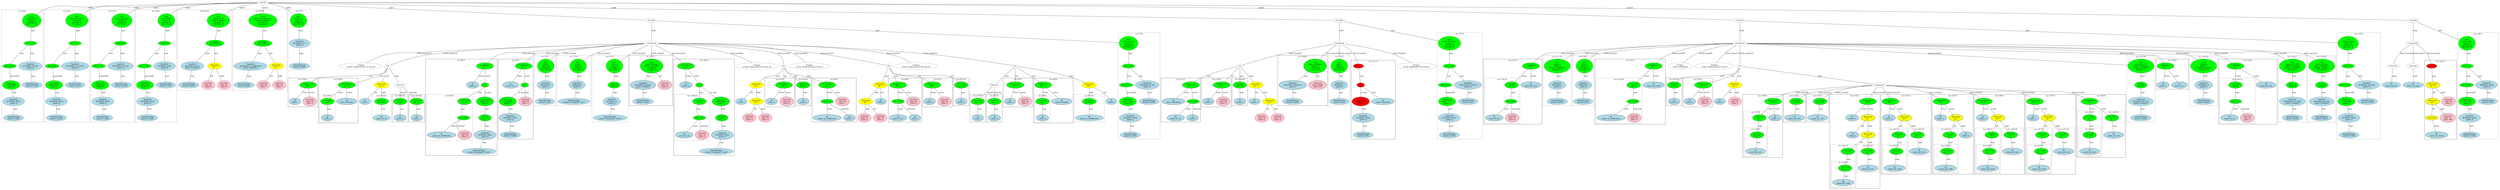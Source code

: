 strict graph "" {
	graph [bb="0,0,17396,1571.7"];
	node [label="\N"];
	subgraph cluster77 {
		graph [bb="5296,686.91,5506,926.61",
			label="iir.c:83:9",
			lheight=0.21,
			lp="5401,915.11",
			lwidth=0.68
		];
		78	[fillcolor=lightblue,
			height=0.74639,
			label="ID
name: f",
			pos="5346,732.39",
			style=filled,
			width=1.1589];
		77	[fillcolor=green,
			height=0.74639,
			label="Assignment
op: =",
			pos="5413,868.74",
			style=filled,
			width=1.6106];
		77 -- 78	[label=lvalue,
			lp="5403,805.76",
			pos="5400.4,842.47 5388.3,818.3 5370.3,782.07 5358.3,758.09"];
		79	[fillcolor=pink,
			height=1.041,
			label="Constant
type: int
value: 0",
			pos="5452,732.39",
			style=filled,
			width=1.2767];
		77 -- 79	[label=rvalue,
			lp="5450,805.76",
			pos="5420.5,841.83 5426.5,821.17 5435,792 5441.6,769.12"];
	}
	subgraph cluster85 {
		graph [bb="5514,697.52,5624,926.61",
			label="iir.c:83:28",
			lheight=0.21,
			lp="5569,915.11",
			lwidth=0.78
		];
		86	[fillcolor=lightblue,
			height=0.74639,
			label="ID
name: f",
			pos="5569,732.39",
			style=filled,
			width=1.1589];
		85	[fillcolor=green,
			height=0.74639,
			label="UnaryOp
op: p++",
			pos="5569,868.74",
			style=filled,
			width=1.316];
		85 -- 86	[label=expr,
			lp="5581.5,805.76",
			pos="5569,841.83 5569,818.2 5569,783.43 5569,759.67"];
	}
	subgraph cluster278 {
		graph [bb="13383,8,13739,790.26",
			label="iir.c:142:5",
			lheight=0.21,
			lp="13561,778.76",
			lwidth=0.78
		];
		subgraph cluster283 {
			graph [bb="13391,16,13571,375.22",
				label="iir.c:142:14",
				lheight=0.21,
				lp="13481,363.72",
				lwidth=0.88,
				style=dashed
			];
			subgraph cluster284 {
				graph [bb="13399,24,13563,235.48",
					label="iir.c:142:14",
					lheight=0.21,
					lp="13481,223.98",
					lwidth=0.88
				];
				285	[fillcolor=lightblue,
					height=0.74639,
					label="ID
name: ptr_coeff",
					pos="13481,58.87",
					style=filled,
					width=2.0428];
				284	[fillcolor=green,
					height=0.74639,
					label="UnaryOp
op: p++",
					pos="13493,177.61",
					style=filled,
					width=1.316];
				284 -- 285	[label=expr,
					lp="13500,111.24",
					pos="13490,150.7 13488,131.49 13486,105.4 13484,86.11"];
			}
			283	[fillcolor=green,
				height=0.74639,
				label="UnaryOp
op: *",
				pos="13511,317.35",
				style=filled,
				width=1.316];
			283 -- 284	[label=expr,
				lp="13516,250.98",
				pos="13508,290.44 13504,265.97 13500,229.45 13496,204.87"];
		}
		subgraph cluster286 {
			graph [bb="13579,142.74,13731,375.22",
				label="iir.c:142:29",
				lheight=0.21,
				lp="13655,363.72",
				lwidth=0.88,
				style=dashed
			];
			287	[fillcolor=lightblue,
				height=0.74639,
				label="ID
name: ptr_wi1",
				pos="13655,177.61",
				style=filled,
				width=1.8856];
			286	[fillcolor=green,
				height=0.74639,
				label="UnaryOp
op: *",
				pos="13644,317.35",
				style=filled,
				width=1.316];
			286 -- 287	[label=expr,
				lp="13662,250.98",
				pos="13646,290.44 13648,265.97 13651,229.45 13653,204.87"];
		}
		279	[fillcolor=lightblue,
			height=0.74639,
			label="ID
name: w",
			pos="13440,596.04",
			style=filled,
			width=1.2571];
		278	[fillcolor=green,
			height=0.74639,
			label="Assignment
op: =",
			pos="13449,732.39",
			style=filled,
			width=1.6106];
		278 -- 279	[label=lvalue,
			lp="13463,669.41",
			pos="13447,705.49 13446,681.85 13443,647.08 13442,623.33"];
		280	[fillcolor=yellow,
			height=0.74639,
			label="BinaryOp
op: -",
			pos="13553,596.04",
			style=filled,
			width=1.3749];
		278 -- 280	[label=rvalue,
			lp="13518,669.41",
			pos="13468,706.75 13487,682.36 13516,645.25 13534,621.08"];
		281	[fillcolor=lightblue,
			height=0.74639,
			label="ID
name: y",
			pos="13449,453.7",
			style=filled,
			width=1.1982];
		280 -- 281	[label=left,
			lp="13518,527.07",
			pos="13535,570.92 13516,545.05 13486,504.25 13467,478.51"];
		282	[fillcolor=yellow,
			height=0.74639,
			label="BinaryOp
op: *",
			pos="13560,453.7",
			style=filled,
			width=1.3749];
		280 -- 282	[label=right,
			lp="13570,527.07",
			pos="13554,568.97 13556,543.77 13557,505.79 13559,480.63"];
		282 -- 283	[label=left,
			lp="13538,390.72",
			pos="13544,428.24 13539,419.11 13533,408.47 13529,398.22 13522,380.86 13518,360.35 13515,344.46"];
		282 -- 286	[label=right,
			lp="13615,390.72",
			pos="13575,428.06 13591,403.82 13614,367.02 13629,342.84"];
	}
	subgraph cluster116 {
		graph [bb="3214,282.48,3706,1084.2",
			label="iir.c:95:3",
			lheight=0.21,
			lp="3460,1072.7",
			lwidth=0.68
		];
		subgraph cluster123 {
			graph [bb="3222,408.22,3538,790.26",
				label="iir.c:95:28",
				lheight=0.21,
				lp="3380,778.76",
				lwidth=0.78,
				style=dashed
			];
			125	[fillcolor=lightblue,
				height=0.74639,
				label="ID
name: iir_coefficients",
				pos="3325,453.7",
				style=filled,
				width=2.6517];
			124	[fillcolor=green,
				height=0.5,
				label=ArrayRef,
				pos="3481,596.04",
				style=filled,
				width=1.2277];
			124 -- 125	[label=name,
				lp="3421.5,527.07",
				pos="3461.1,579.9 3445.8,567.97 3424.1,550.71 3406,534.57 3386.3,516.95 3365,495.89 3349.2,479.82"];
			126	[fillcolor=pink,
				height=1.041,
				label="Constant
type: int
value: 0",
				pos="3484,453.7",
				style=filled,
				width=1.2767];
			124 -- 126	[label=subscript,
				lp="3466.5,527.07",
				pos="3464.6,579.31 3451.2,564.54 3435.5,541.49 3442,519.57 3445.6,507.47 3452.2,495.51 3459.1,485.22"];
			123	[fillcolor=green,
				height=0.74639,
				label="UnaryOp
op: &",
				pos="3482,732.39",
				style=filled,
				width=1.316];
			123 -- 124	[label=expr,
				lp="3478.5,669.41",
				pos="3472.9,705.95 3470.1,696.91 3467.4,686.57 3466,676.91 3462.9,655.13 3469.1,630.24 3474.5,614.11"];
		}
		117	[fillcolor=lightblue,
			height=0.74639,
			label="ID
name: p",
			pos="3535,868.74",
			style=filled,
			width=1.1982];
		116	[fillcolor=green,
			height=0.74639,
			label="Assignment
op: =",
			pos="3623,1026.3",
			style=filled,
			width=1.6106];
		116 -- 117	[label=lvalue,
			lp="3596,942.11",
			pos="3608.7,999.96 3592.2,970.77 3565.2,923.15 3548.9,894.3"];
		118	[fillcolor=green,
			height=0.5,
			label=Cast,
			pos="3623,868.74",
			style=filled,
			width=0.75];
		116 -- 118	[label=rvalue,
			lp="3640,942.11",
			pos="3623,999.26 3623,967.43 3623,914.44 3623,887.16"];
		118 -- 123	[label=expr,
			lp="3586.5,805.76",
			pos="3612.2,851.78 3605.6,842.76 3596.6,831.64 3587,823.26 3565.8,804.73 3554.6,808.25 3533,790.26 3521.3,780.5 3509.8,768.04 3500.7,\
757.26"];
		119	[fillcolor=green,
			height=1.041,
			label="Typename
name: None
quals: []",
			pos="3623,732.39",
			style=filled,
			width=1.6303];
		118 -- 119	[label=to_type,
			lp="3643.5,805.76",
			pos="3623,850.72 3623,830.53 3623,796.28 3623,769.99"];
		120	[fillcolor=green,
			height=0.74639,
			label="PtrDecl
quals: []",
			pos="3623,596.04",
			style=filled,
			width=1.2178];
		119 -- 120	[label=type,
			lp="3635,669.41",
			pos="3623,694.68 3623,671.99 3623,643.43 3623,623.07"];
		122	[fillcolor=lightblue,
			height=0.74639,
			label="IdentifierType
names: ['unsigned', 'char']",
			pos="3587,317.35",
			style="filled,dashed",
			width=3.0838];
		121	[fillcolor=lightblue,
			height=1.041,
			label="TypeDecl
declname: None
quals: []",
			pos="3623,453.7",
			style=filled,
			width=2.082];
		121 -- 122	[label=type,
			lp="3621,390.72",
			pos="3613.3,416.34 3607.2,393.65 3599.5,364.97 3594,344.51"];
		120 -- 121	[label=type,
			lp="3635,527.07",
			pos="3623,568.97 3623,547.1 3623,515.6 3623,491.21"];
	}
	subgraph cluster87 {
		graph [bb="5632,561.17,5940,926.61",
			label="iir.c:84:5",
			lheight=0.21,
			lp="5786,915.11",
			lwidth=0.68
		];
		89	[fillcolor=lightblue,
			height=0.74639,
			label="ID
name: iir_coefficients",
			pos="5735,596.04",
			style=filled,
			width=2.6517];
		88	[fillcolor=green,
			height=0.5,
			label=ArrayRef,
			pos="5735,732.39",
			style=filled,
			width=1.2277];
		88 -- 89	[label=name,
			lp="5750.5,669.41",
			pos="5735,714.38 5735,691.36 5735,650.08 5735,623.13"];
		90	[fillcolor=lightblue,
			height=0.74639,
			label="ID
name: f",
			pos="5890,596.04",
			style=filled,
			width=1.1589];
		88 -- 90	[label=subscript,
			lp="5852.5,669.41",
			pos="5752.7,715.59 5762.8,706.82 5775.8,695.91 5788,686.91 5809.7,670.87 5818.5,671.45 5839,653.91 5850.8,643.83 5862.5,631.09 5871.7,\
620.22"];
		87	[fillcolor=green,
			height=0.74639,
			label="Assignment
op: =",
			pos="5735,868.74",
			style=filled,
			width=1.6106];
		87 -- 88	[label=lvalue,
			lp="5752,805.76",
			pos="5735,841.83 5735,814.99 5735,773.8 5735,750.68"];
		91	[fillcolor=pink,
			height=1.041,
			label="Constant
type: int
value: 7",
			pos="5843,732.39",
			style=filled,
			width=1.2767];
		87 -- 91	[label=rvalue,
			lp="5806,805.76",
			pos="5754.6,843.41 5772.4,821.18 5798.9,788.2 5818.3,764.15"];
	}
	subgraph cluster275 {
		graph [bb="12101,697.52,12211,926.61",
			label="iir.c:141:25",
			lheight=0.21,
			lp="12156,915.11",
			lwidth=0.88
		];
		276	[fillcolor=lightblue,
			height=0.74639,
			label="ID
name: f",
			pos="12156,732.39",
			style=filled,
			width=1.1589];
		275	[fillcolor=green,
			height=0.74639,
			label="UnaryOp
op: p++",
			pos="12156,868.74",
			style=filled,
			width=1.316];
		275 -- 276	[label=expr,
			lp="12168,805.76",
			pos="12156,841.83 12156,818.2 12156,783.43 12156,759.67"];
	}
	subgraph cluster203 {
		graph [bb="8079,561.17,8355,926.61",
			label="iir.c:115:5",
			lheight=0.21,
			lp="8217,915.11",
			lwidth=0.78
		];
		204	[fillcolor=lightblue,
			height=0.74639,
			label="ID
name: checksum",
			pos="8164,732.39",
			style=filled,
			width=2.141];
		203	[fillcolor=green,
			height=0.74639,
			label="Assignment
op: +=",
			pos="8289,868.74",
			style=filled,
			width=1.6106];
		203 -- 204	[label=lvalue,
			lp="8255,805.76",
			pos="8266.7,843.72 8244.2,819.57 8209.7,782.51 8187,758.11"];
		205	[fillcolor=green,
			height=0.5,
			label=ArrayRef,
			pos="8303,732.39",
			style=filled,
			width=1.2277];
		203 -- 205	[label=rvalue,
			lp="8313,805.76",
			pos="8291.7,841.83 8294.5,814.99 8298.8,773.8 8301.2,750.68"];
		206	[fillcolor=lightblue,
			height=0.74639,
			label="ID
name: iir_wi",
			pos="8180,596.04",
			style=filled,
			width=1.6892];
		205 -- 206	[label=name,
			lp="8268.5,669.41",
			pos="8288.2,715.19 8266.8,691.88 8227.3,648.7 8202.4,621.5"];
		207	[fillcolor=lightblue,
			height=0.74639,
			label="ID
name: f",
			pos="8301,596.04",
			style=filled,
			width=1.1589];
		205 -- 207	[label=subscript,
			lp="8327.5,669.41",
			pos="8302.7,714.38 8302.4,691.36 8301.8,650.08 8301.4,623.13"];
	}
	subgraph cluster269 {
		graph [bb="11883,686.91,12093,926.61",
			label="iir.c:141:9",
			lheight=0.21,
			lp="11988,915.11",
			lwidth=0.78
		];
		270	[fillcolor=lightblue,
			height=0.74639,
			label="ID
name: f",
			pos="11933,732.39",
			style=filled,
			width=1.1589];
		269	[fillcolor=green,
			height=0.74639,
			label="Assignment
op: =",
			pos="12027,868.74",
			style=filled,
			width=1.6106];
		269 -- 270	[label=lvalue,
			lp="12006,805.76",
			pos="12010,842.78 11992,818.35 11967,781.38 11950,757.31"];
		271	[fillcolor=pink,
			height=1.041,
			label="Constant
type: int
value: 0",
			pos="12039,732.39",
			style=filled,
			width=1.2767];
		269 -- 271	[label=rvalue,
			lp="12050,805.76",
			pos="12029,841.83 12031,821.4 12034,792.64 12036,769.88"];
	}
	subgraph cluster235 {
		graph [bb="15689,561.17,15873,1116",
			label="iir.c:130:39",
			lheight=0.21,
			lp="15781,1104.5",
			lwidth=0.88,
			style=dashed
		];
		238	[fillcolor=lightblue,
			height=0.74639,
			label="IdentifierType
names: ['float']",
			pos="15781,596.04",
			style="filled,dashed",
			width=1.9053];
		237	[fillcolor=lightblue,
			height=1.041,
			label="TypeDecl
declname: ptr_wi1
quals: ['volatile']",
			pos="15781,732.39",
			style="filled,dashed",
			width=2.3374];
		237 -- 238	[label=type,
			lp="15793,669.41",
			pos="15781,694.68 15781,671.99 15781,643.43 15781,623.07"];
		236	[fillcolor=green,
			height=0.74639,
			label="PtrDecl
quals: []",
			pos="15780,868.74",
			style="filled,dashed",
			width=1.2178];
		236 -- 237	[label=type,
			lp="15793,805.76",
			pos="15780,841.83 15780,821.4 15781,792.64 15781,769.88"];
		235	[fillcolor=green,
			height=1.6303,
			label="Decl
name: ptr_wi1
quals: ['volatile']
storage: ['register']
funcspec: []",
			pos="15780,1026.3",
			style="filled,dashed",
			width=2.2981];
		235 -- 236	[label=type,
			lp="15792,942.11",
			pos="15780,967.37 15780,942.84 15780,915.48 15780,895.98"];
	}
	subgraph cluster109 {
		graph [bb="2962,418.83,3206,1084.2",
			label="iir.c:90:3",
			lheight=0.21,
			lp="3084,1072.7",
			lwidth=0.68
		];
		110	[fillcolor=lightblue,
			height=0.74639,
			label="ID
name: iir_x",
			pos="3042,868.74",
			style=filled,
			width=1.5713];
		109	[fillcolor=green,
			height=0.74639,
			label="Assignment
op: =",
			pos="3140,1026.3",
			style=filled,
			width=1.6106];
		109 -- 110	[label=lvalue,
			lp="3108,942.11",
			pos="3124.3,1000.3 3106,971.27 3076,923.67 3057.7,894.67"];
		111	[fillcolor=green,
			height=0.5,
			label=Cast,
			pos="3144,868.74",
			style=filled,
			width=0.75];
		109 -- 111	[label=rvalue,
			lp="3160,942.11",
			pos="3140.7,999.26 3141.5,967.43 3142.9,914.44 3143.6,887.16"];
		112	[fillcolor=green,
			height=1.041,
			label="Typename
name: None
quals: []",
			pos="3029,732.39",
			style=filled,
			width=1.6303];
		111 -- 112	[label=to_type,
			lp="3118.5,805.76",
			pos="3131.8,852.38 3124.9,843.75 3116.1,832.83 3108,823.26 3091.7,803.89 3072.9,782.57 3057.8,765.56"];
		115	[fillcolor=pink,
			height=1.041,
			label="Constant
type: int
value: 1",
			pos="3152,732.39",
			style=filled,
			width=1.2767];
		111 -- 115	[label=expr,
			lp="3160.5,805.76",
			pos="3145,850.72 3146.2,830.53 3148.3,796.28 3149.8,769.99"];
		113	[fillcolor=lightblue,
			height=1.041,
			label="TypeDecl
declname: None
quals: []",
			pos="3045,596.04",
			style=filled,
			width=2.082];
		112 -- 113	[label=type,
			lp="3049,669.41",
			pos="3033.4,694.68 3035.6,675.72 3038.4,652.66 3040.6,633.71"];
		114	[fillcolor=lightblue,
			height=0.74639,
			label="IdentifierType
names: ['float']",
			pos="3045,453.7",
			style="filled,dashed",
			width=1.9053];
		113 -- 114	[label=type,
			lp="3057,527.07",
			pos="3045,558.54 3045,534.17 3045,502.71 3045,480.83"];
	}
	subgraph cluster264 {
		graph [bb="11641,833.87,11875,1084.2",
			label="iir.c:138:3",
			lheight=0.21,
			lp="11758,1072.7",
			lwidth=0.78
		];
		265	[fillcolor=lightblue,
			height=0.74639,
			label="ID
name: y",
			pos="11692,868.74",
			style=filled,
			width=1.1982];
		264	[fillcolor=green,
			height=0.74639,
			label="Assignment
op: =",
			pos="11809,1026.3",
			style=filled,
			width=1.6106];
		264 -- 265	[label=lvalue,
			lp="11768,942.11",
			pos="11790,1000.6 11768,971.18 11731,922.21 11710,893.25"];
		266	[fillcolor=lightblue,
			height=0.74639,
			label="ID
name: iir_x",
			pos="11810,868.74",
			style=filled,
			width=1.5713];
		264 -- 266	[label=rvalue,
			lp="11827,942.11",
			pos="11809,999.26 11809,970.54 11810,924.61 11810,895.86"];
	}
	subgraph cluster225 {
		graph [bb="15141,697.52,15323,1116",
			label="iir.c:128:18",
			lheight=0.21,
			lp="15232,1104.5",
			lwidth=0.88,
			style=dashed
		];
		227	[fillcolor=lightblue,
			height=0.74639,
			label="IdentifierType
names: ['float']",
			pos="15232,732.39",
			style="filled,dashed",
			width=1.9053];
		226	[fillcolor=lightblue,
			height=1.041,
			label="TypeDecl
declname: w
quals: []",
			pos="15232,868.74",
			style="filled,dashed",
			width=1.6892];
		226 -- 227	[label=type,
			lp="15244,805.76",
			pos="15232,831.03 15232,808.34 15232,779.77 15232,759.41"];
		225	[fillcolor=green,
			height=1.6303,
			label="Decl
name: w
quals: []
storage: ['register']
funcspec: []",
			pos="15232,1026.3",
			style="filled,dashed",
			width=2.2981];
		225 -- 226	[label=type,
			lp="15244,942.11",
			pos="15232,967.37 15232,946.99 15232,924.65 15232,906.49"];
	}
	subgraph cluster104 {
		graph [bb="6493,561.17,6733,926.61",
			label="iir.c:88:5",
			lheight=0.21,
			lp="6613,915.11",
			lwidth=0.68
		];
		106	[fillcolor=lightblue,
			height=0.74639,
			label="ID
name: iir_wi",
			pos="6562,596.04",
			style=filled,
			width=1.6892];
		105	[fillcolor=green,
			height=0.5,
			label=ArrayRef,
			pos="6562,732.39",
			style=filled,
			width=1.2277];
		105 -- 106	[label=name,
			lp="6577.5,669.41",
			pos="6562,714.38 6562,691.36 6562,650.08 6562,623.13"];
		107	[fillcolor=lightblue,
			height=0.74639,
			label="ID
name: f",
			pos="6683,596.04",
			style=filled,
			width=1.1589];
		105 -- 107	[label=subscript,
			lp="6649.5,669.41",
			pos="6576.5,715.38 6590.7,699.72 6612.8,675.2 6632,653.91 6642.1,642.68 6653.3,630.17 6662.7,619.75"];
		104	[fillcolor=green,
			height=0.74639,
			label="Assignment
op: =",
			pos="6562,868.74",
			style=filled,
			width=1.6106];
		104 -- 105	[label=lvalue,
			lp="6579,805.76",
			pos="6562,841.83 6562,814.99 6562,773.8 6562,750.68"];
		108	[fillcolor=pink,
			height=1.041,
			label="Constant
type: int
value: 0",
			pos="6670,732.39",
			style=filled,
			width=1.2767];
		104 -- 108	[label=rvalue,
			lp="6633,805.76",
			pos="6581.6,843.41 6599.4,821.18 6625.9,788.2 6645.3,764.15"];
	}
	subgraph cluster258 {
		graph [bb="11225,542.57,11633,1084.2",
			label="iir.c:136:3",
			lheight=0.21,
			lp="11429,1072.7",
			lwidth=0.78
		];
		subgraph cluster260 {
			graph [bb="11233,550.57,11481,926.61",
				label="iir.c:136:14",
				lheight=0.21,
				lp="11357,915.11",
				lwidth=0.88,
				style=dashed
			];
			262	[fillcolor=lightblue,
				height=0.74639,
				label="ID
name: iir_wi",
				pos="11302,596.04",
				style=filled,
				width=1.6892];
			261	[fillcolor=green,
				height=0.5,
				label=ArrayRef,
				pos="11424,732.39",
				style=filled,
				width=1.2277];
			261 -- 262	[label=name,
				lp="11390,669.41",
				pos="11409,715.19 11388,691.88 11349,648.7 11324,621.5"];
			263	[fillcolor=pink,
				height=1.041,
				label="Constant
type: int
value: 1",
				pos="11427,596.04",
				style=filled,
				width=1.2767];
			261 -- 263	[label=subscript,
				lp="11450,669.41",
				pos="11424,714.38 11425,694.18 11426,659.94 11426,633.64"];
			260	[fillcolor=green,
				height=0.74639,
				label="UnaryOp
op: &",
				pos="11424,868.74",
				style=filled,
				width=1.316];
			260 -- 261	[label=expr,
				lp="11436,805.76",
				pos="11424,841.83 11424,814.99 11424,773.8 11424,750.68"];
		}
		259	[fillcolor=lightblue,
			height=0.74639,
			label="ID
name: ptr_wi2",
			pos="11557,868.74",
			style=filled,
			width=1.8856];
		258	[fillcolor=green,
			height=0.74639,
			label="Assignment
op: =",
			pos="11557,1026.3",
			style=filled,
			width=1.6106];
		258 -- 260	[label=rvalue,
			lp="11508,942.11",
			pos="11536,1001 11511,971.51 11469,922.16 11444,893.11"];
		258 -- 259	[label=lvalue,
			lp="11574,942.11",
			pos="11557,999.26 11557,970.54 11557,924.61 11557,895.86"];
	}
	subgraph cluster231 {
		graph [bb="15487,561.17,15681,1116",
			label="iir.c:130:27",
			lheight=0.21,
			lp="15584,1104.5",
			lwidth=0.88,
			style=dashed
		];
		234	[fillcolor=lightblue,
			height=0.74639,
			label="IdentifierType
names: ['float']",
			pos="15584,596.04",
			style="filled,dashed",
			width=1.9053];
		233	[fillcolor=lightblue,
			height=1.041,
			label="TypeDecl
declname: ptr_coeff
quals: ['volatile']",
			pos="15584,732.39",
			style="filled,dashed",
			width=2.4749];
		233 -- 234	[label=type,
			lp="15596,669.41",
			pos="15584,694.68 15584,671.99 15584,643.43 15584,623.07"];
		232	[fillcolor=green,
			height=0.74639,
			label="PtrDecl
quals: []",
			pos="15582,868.74",
			style="filled,dashed",
			width=1.2178];
		232 -- 233	[label=type,
			lp="15595,805.76",
			pos="15582,841.83 15583,821.4 15583,792.64 15583,769.88"];
		231	[fillcolor=green,
			height=1.6303,
			label="Decl
name: ptr_coeff
quals: ['volatile']
storage: ['register']
funcspec: []",
			pos="15581,1026.3",
			style="filled,dashed",
			width=2.2981];
		231 -- 232	[label=type,
			lp="15594,942.11",
			pos="15581,967.37 15582,942.84 15582,915.48 15582,895.98"];
	}
	subgraph cluster239 {
		graph [bb="15881,561.17,16065,1116",
			label="iir.c:130:49",
			lheight=0.21,
			lp="15973,1104.5",
			lwidth=0.88,
			style=dashed
		];
		242	[fillcolor=lightblue,
			height=0.74639,
			label="IdentifierType
names: ['float']",
			pos="15973,596.04",
			style="filled,dashed",
			width=1.9053];
		241	[fillcolor=lightblue,
			height=1.041,
			label="TypeDecl
declname: ptr_wi2
quals: ['volatile']",
			pos="15973,732.39",
			style="filled,dashed",
			width=2.3374];
		241 -- 242	[label=type,
			lp="15985,669.41",
			pos="15973,694.68 15973,671.99 15973,643.43 15973,623.07"];
		240	[fillcolor=green,
			height=0.74639,
			label="PtrDecl
quals: []",
			pos="15972,868.74",
			style="filled,dashed",
			width=1.2178];
		240 -- 241	[label=type,
			lp="15985,805.76",
			pos="15972,841.83 15972,821.4 15973,792.64 15973,769.88"];
		239	[fillcolor=green,
			height=1.6303,
			label="Decl
name: ptr_wi2
quals: ['volatile']
storage: ['register']
funcspec: []",
			pos="15972,1026.3",
			style="filled,dashed",
			width=2.2981];
		239 -- 240	[label=type,
			lp="15984,942.11",
			pos="15972,967.37 15972,942.84 15972,915.48 15972,895.98"];
	}
	subgraph cluster94 {
		graph [bb="6157,686.91,6367,926.61",
			label="iir.c:87:9",
			lheight=0.21,
			lp="6262,915.11",
			lwidth=0.68
		];
		95	[fillcolor=lightblue,
			height=0.74639,
			label="ID
name: f",
			pos="6207,732.39",
			style=filled,
			width=1.1589];
		94	[fillcolor=green,
			height=0.74639,
			label="Assignment
op: =",
			pos="6224,868.74",
			style=filled,
			width=1.6106];
		94 -- 95	[label=lvalue,
			lp="6235,805.76",
			pos="6220.7,841.83 6217.7,818.04 6213.3,782.98 6210.3,759.21"];
		96	[fillcolor=pink,
			height=1.041,
			label="Constant
type: int
value: 0",
			pos="6313,732.39",
			style=filled,
			width=1.2767];
		94 -- 96	[label=rvalue,
			lp="6286,805.76",
			pos="6240.5,842.78 6254.9,821.08 6275.8,789.49 6291.5,765.83"];
	}
	subgraph cluster252 {
		graph [bb="10809,542.57,11217,1084.2",
			label="iir.c:135:3",
			lheight=0.21,
			lp="11013,1072.7",
			lwidth=0.78
		];
		subgraph cluster254 {
			graph [bb="10817,550.57,11065,926.61",
				label="iir.c:135:14",
				lheight=0.21,
				lp="10941,915.11",
				lwidth=0.88,
				style=dashed
			];
			256	[fillcolor=lightblue,
				height=0.74639,
				label="ID
name: iir_wi",
				pos="10886,596.04",
				style=filled,
				width=1.6892];
			255	[fillcolor=green,
				height=0.5,
				label=ArrayRef,
				pos="11008,732.39",
				style=filled,
				width=1.2277];
			255 -- 256	[label=name,
				lp="10974,669.41",
				pos="10993,715.19 10972,691.88 10933,648.7 10908,621.5"];
			257	[fillcolor=pink,
				height=1.041,
				label="Constant
type: int
value: 0",
				pos="11011,596.04",
				style=filled,
				width=1.2767];
			255 -- 257	[label=subscript,
				lp="11034,669.41",
				pos="11008,714.38 11009,694.18 11010,659.94 11010,633.64"];
			254	[fillcolor=green,
				height=0.74639,
				label="UnaryOp
op: &",
				pos="11008,868.74",
				style=filled,
				width=1.316];
			254 -- 255	[label=expr,
				lp="11020,805.76",
				pos="11008,841.83 11008,814.99 11008,773.8 11008,750.68"];
		}
		253	[fillcolor=lightblue,
			height=0.74639,
			label="ID
name: ptr_wi1",
			pos="11141,868.74",
			style=filled,
			width=1.8856];
		252	[fillcolor=green,
			height=0.74639,
			label="Assignment
op: =",
			pos="11141,1026.3",
			style=filled,
			width=1.6106];
		252 -- 254	[label=rvalue,
			lp="11092,942.11",
			pos="11120,1001 11095,971.51 11053,922.16 11028,893.11"];
		252 -- 253	[label=lvalue,
			lp="11158,942.11",
			pos="11141,999.26 11141,970.54 11141,924.61 11141,895.86"];
	}
	subgraph cluster102 {
		graph [bb="6375,697.52,6485,926.61",
			label="iir.c:87:28",
			lheight=0.21,
			lp="6430,915.11",
			lwidth=0.78
		];
		103	[fillcolor=lightblue,
			height=0.74639,
			label="ID
name: f",
			pos="6430,732.39",
			style=filled,
			width=1.1589];
		102	[fillcolor=green,
			height=0.74639,
			label="UnaryOp
op: p++",
			pos="6430,868.74",
			style=filled,
			width=1.316];
		102 -- 103	[label=expr,
			lp="6442.5,805.76",
			pos="6430,841.83 6430,818.2 6430,783.43 6430,759.67"];
	}
	subgraph cluster243 {
		graph [bb="16073,697.52,16255,1116",
			label="iir.c:131:18",
			lheight=0.21,
			lp="16164,1104.5",
			lwidth=0.88,
			style=dashed
		];
		245	[fillcolor=lightblue,
			height=0.74639,
			label="IdentifierType
names: ['float']",
			pos="16164,732.39",
			style="filled,dashed",
			width=1.9053];
		244	[fillcolor=lightblue,
			height=1.041,
			label="TypeDecl
declname: y
quals: []",
			pos="16164,868.74",
			style="filled,dashed",
			width=1.6303];
		244 -- 245	[label=type,
			lp="16176,805.76",
			pos="16164,831.03 16164,808.34 16164,779.77 16164,759.41"];
		243	[fillcolor=green,
			height=1.6303,
			label="Decl
name: y
quals: []
storage: ['register']
funcspec: []",
			pos="16164,1026.3",
			style="filled,dashed",
			width=2.2981];
		243 -- 244	[label=type,
			lp="16176,942.11",
			pos="16164,967.37 16164,946.99 16164,924.65 16164,906.49"];
	}
	subgraph cluster228 {
		graph [bb="15331,697.52,15479,1116",
			label="iir.c:129:7",
			lheight=0.21,
			lp="15405,1104.5",
			lwidth=0.78,
			style=dashed
		];
		230	[fillcolor=lightblue,
			height=0.74639,
			label="IdentifierType
names: ['int']",
			pos="15405,732.39",
			style="filled,dashed",
			width=1.8463];
		229	[fillcolor=lightblue,
			height=1.041,
			label="TypeDecl
declname: f
quals: []",
			pos="15403,868.74",
			style="filled,dashed",
			width=1.591];
		229 -- 230	[label=type,
			lp="15416,805.76",
			pos="15404,831.03 15404,808.34 15404,779.77 15405,759.41"];
		228	[fillcolor=green,
			height=1.6303,
			label="Decl
name: f
quals: []
storage: []
funcspec: []",
			pos="15400,1026.3",
			style="filled,dashed",
			width=1.591];
		228 -- 229	[label=type,
			lp="15414,942.11",
			pos="15401,967.37 15402,946.99 15402,924.65 15402,906.49"];
	}
	subgraph cluster246 {
		graph [bb="10313,542.57,10801,1084.2",
			label="iir.c:134:3",
			lheight=0.21,
			lp="10557,1072.7",
			lwidth=0.78
		];
		subgraph cluster248 {
			graph [bb="10321,550.57,10637,926.61",
				label="iir.c:134:16",
				lheight=0.21,
				lp="10479,915.11",
				lwidth=0.88,
				style=dashed
			];
			250	[fillcolor=lightblue,
				height=0.74639,
				label="ID
name: iir_coefficients",
				pos="10424,596.04",
				style=filled,
				width=2.6517];
			249	[fillcolor=green,
				height=0.5,
				label=ArrayRef,
				pos="10580,732.39",
				style=filled,
				width=1.2277];
			249 -- 250	[label=name,
				lp="10532,669.41",
				pos="10562,715.72 10535,692.6 10484,649.14 10453,621.72"];
			251	[fillcolor=pink,
				height=1.041,
				label="Constant
type: int
value: 0",
				pos="10583,596.04",
				style=filled,
				width=1.2767];
			249 -- 251	[label=subscript,
				lp="10606,669.41",
				pos="10580,714.38 10581,694.18 10582,659.94 10582,633.64"];
			248	[fillcolor=green,
				height=0.74639,
				label="UnaryOp
op: &",
				pos="10580,868.74",
				style=filled,
				width=1.316];
			248 -- 249	[label=expr,
				lp="10592,805.76",
				pos="10580,841.83 10580,814.99 10580,773.8 10580,750.68"];
		}
		247	[fillcolor=lightblue,
			height=0.74639,
			label="ID
name: ptr_coeff",
			pos="10719,868.74",
			style=filled,
			width=2.0428];
		246	[fillcolor=green,
			height=0.74639,
			label="Assignment
op: =",
			pos="10719,1026.3",
			style=filled,
			width=1.6106];
		246 -- 248	[label=rvalue,
			lp="10667,942.11",
			pos="10697,1001 10671,971.51 10627,922.16 10601,893.11"];
		246 -- 247	[label=lvalue,
			lp="10736,942.11",
			pos="10719,999.26 10719,970.54 10719,924.61 10719,895.86"];
	}
	subgraph cluster288 {
		graph [bb="13747,126.74,14103,790.26",
			label="iir.c:143:5",
			lheight=0.21,
			lp="13925,778.76",
			lwidth=0.78
		];
		subgraph cluster291 {
			graph [bb="13755,134.74,13935,511.57",
				label="iir.c:143:11",
				lheight=0.21,
				lp="13845,500.07",
				lwidth=0.88,
				style=dashed
			];
			subgraph cluster292 {
				graph [bb="13763,142.74,13927,375.22",
					label="iir.c:143:11",
					lheight=0.21,
					lp="13845,363.72",
					lwidth=0.88
				];
				293	[fillcolor=lightblue,
					height=0.74639,
					label="ID
name: ptr_coeff",
					pos="13845,177.61",
					style=filled,
					width=2.0428];
				292	[fillcolor=green,
					height=0.74639,
					label="UnaryOp
op: p++",
					pos="13851,317.35",
					style=filled,
					width=1.316];
				292 -- 293	[label=expr,
					lp="13862,250.98",
					pos="13850,290.44 13849,265.97 13847,229.45 13846,204.87"];
			}
			291	[fillcolor=green,
				height=0.74639,
				label="UnaryOp
op: *",
				pos="13860,453.7",
				style=filled,
				width=1.316];
			291 -- 292	[label=expr,
				lp="13870,390.72",
				pos="13858,426.79 13857,403.16 13854,368.39 13853,344.63"];
		}
		subgraph cluster294 {
			graph [bb="13943,282.48,14095,511.57",
				label="iir.c:143:26",
				lheight=0.21,
				lp="14019,500.07",
				lwidth=0.88,
				style=dashed
			];
			295	[fillcolor=lightblue,
				height=0.74639,
				label="ID
name: ptr_wi2",
				pos="14019,317.35",
				style=filled,
				width=1.8856];
			294	[fillcolor=green,
				height=0.74639,
				label="UnaryOp
op: *",
				pos="14008,453.7",
				style=filled,
				width=1.316];
			294 -- 295	[label=expr,
				lp="14026,390.72",
				pos="14010,426.79 14012,403.16 14015,368.39 14017,344.63"];
		}
		289	[fillcolor=lightblue,
			height=0.74639,
			label="ID
name: w",
			pos="13806,596.04",
			style=filled,
			width=1.2571];
		288	[fillcolor=green,
			height=0.74639,
			label="Assignment
op: -=",
			pos="13813,732.39",
			style=filled,
			width=1.6106];
		288 -- 289	[label=lvalue,
			lp="13828,669.41",
			pos="13812,705.49 13810,681.85 13809,647.08 13807,623.33"];
		290	[fillcolor=yellow,
			height=0.74639,
			label="BinaryOp
op: *",
			pos="13919,596.04",
			style=filled,
			width=1.3749];
		288 -- 290	[label=rvalue,
			lp="13883,669.41",
			pos="13832,706.75 13852,682.36 13881,645.25 13900,621.08"];
		290 -- 291	[label=left,
			lp="13904,527.07",
			pos="13908,569.63 13898,544.19 13881,505.29 13871,479.92"];
		290 -- 294	[label=right,
			lp="13980,527.07",
			pos="13935,570.28 13951,544.62 13976,504.78 13992,479.22"];
	}
	subgraph cluster296 {
		graph [bb="14111,126.74,14405,790.26",
			label="iir.c:145:5",
			lheight=0.21,
			lp="14258,778.76",
			lwidth=0.78
		];
		subgraph cluster299 {
			graph [bb="14119,134.74,14299,511.57",
				label="iir.c:145:10",
				lheight=0.21,
				lp="14209,500.07",
				lwidth=0.88,
				style=dashed
			];
			subgraph cluster300 {
				graph [bb="14127,142.74,14291,375.22",
					label="iir.c:145:10",
					lheight=0.21,
					lp="14209,363.72",
					lwidth=0.88
				];
				301	[fillcolor=lightblue,
					height=0.74639,
					label="ID
name: ptr_coeff",
					pos="14209,177.61",
					style=filled,
					width=2.0428];
				300	[fillcolor=green,
					height=0.74639,
					label="UnaryOp
op: p++",
					pos="14219,317.35",
					style=filled,
					width=1.316];
				300 -- 301	[label=expr,
					lp="14228,250.98",
					pos="14217,290.44 14215,265.97 14213,229.45 14211,204.87"];
			}
			299	[fillcolor=green,
				height=0.74639,
				label="UnaryOp
op: *",
				pos="14231,453.7",
				style=filled,
				width=1.316];
			299 -- 300	[label=expr,
				lp="14240,390.72",
				pos="14229,426.79 14227,403.16 14223,368.39 14221,344.63"];
		}
		297	[fillcolor=lightblue,
			height=0.74639,
			label="ID
name: y",
			pos="14167,596.04",
			style=filled,
			width=1.1982];
		296	[fillcolor=green,
			height=0.74639,
			label="Assignment
op: =",
			pos="14177,732.39",
			style=filled,
			width=1.6106];
		296 -- 297	[label=lvalue,
			lp="14190,669.41",
			pos="14175,705.49 14173,681.85 14171,647.08 14169,623.33"];
		298	[fillcolor=yellow,
			height=0.74639,
			label="BinaryOp
op: *",
			pos="14278,596.04",
			style=filled,
			width=1.3749];
		296 -- 298	[label=rvalue,
			lp="14245,669.41",
			pos="14196,706.75 14214,682.36 14242,645.25 14260,621.08"];
		298 -- 299	[label=left,
			lp="14256,527.07",
			pos="14263,570.21 14257,559.57 14250,546.79 14246,534.57 14240,517.12 14236,496.61 14234,480.75"];
		302	[fillcolor=lightblue,
			height=0.74639,
			label="ID
name: w",
			pos="14352,453.7",
			style=filled,
			width=1.2571];
		298 -- 302	[label=right,
			lp="14331,527.07",
			pos="14291,569.95 14305,544.41 14325,505.04 14339,479.57"];
	}
	subgraph cluster2 {
		graph [bb="8,561.17,297,1494.7",
			label="iir.c:55:6",
			lheight=0.21,
			lp="152.5,1483.2",
			lwidth=0.68,
			style=dashed
		];
		7	[fillcolor=lightblue,
			height=0.74639,
			label="IdentifierType
names: ['void']",
			pos="91,596.04",
			style="filled,dashed",
			width=1.9053];
		6	[fillcolor=lightblue,
			height=1.041,
			label="TypeDecl
declname: None
quals: []",
			pos="91,732.39",
			style="filled,dashed",
			width=2.082];
		6 -- 7	[label=type,
			lp="103,669.41",
			pos="91,694.68 91,671.99 91,643.43 91,623.07"];
		5	[fillcolor=green,
			height=1.041,
			label="Typename
name: None
quals: []",
			pos="75,868.74",
			style="filled,dashed",
			width=1.6303];
		5 -- 6	[label=type,
			lp="95,805.76",
			pos="79.372,831.03 81.63,812.07 84.376,789.01 86.633,770.06"];
		4	[fillcolor=green,
			height=0.5,
			label=ParamList,
			pos="64,1026.3",
			style="filled,dashed",
			width=1.3179];
		4 -- 5	[label="params[0]",
			lp="99,942.11",
			pos="65.219,1008.1 66.948,983.61 70.152,938.29 72.422,906.2"];
		3	[fillcolor=green,
			height=0.5,
			label=FuncDecl,
			pos="209,1215.7",
			style="filled,dashed",
			width=1.2457];
		3 -- 4	[label=args,
			lp="150.5,1131.5",
			pos="192.98,1198.7 174.42,1179.7 143.41,1146.9 120,1116 101.96,1092.2 84.053,1062.5 73.51,1044.2"];
		8	[fillcolor=lightblue,
			height=1.041,
			label="TypeDecl
declname: iir_init
quals: []",
			pos="209,1026.3",
			style="filled,dashed",
			width=2.2195];
		3 -- 8	[label=type,
			lp="221,1131.5",
			pos="209,1197.4 209,1167.2 209,1104.3 209,1064.1"];
		9	[fillcolor=lightblue,
			height=0.74639,
			label="IdentifierType
names: ['void']",
			pos="220,868.74",
			style="filled,dashed",
			width=1.9053];
		8 -- 9	[label=type,
			lp="228,942.11",
			pos="211.58,988.83 213.6,960.27 216.36,921.25 218.16,895.77"];
		2	[fillcolor=green,
			height=1.6303,
			label="Decl
name: iir_init
quals: []
storage: []
funcspec: []",
			pos="217,1405.1",
			style="filled,dashed",
			width=1.7874];
		2 -- 3	[label=type,
			lp="226,1320.9",
			pos="214.53,1346.3 212.88,1307.6 210.82,1259.2 209.74,1233.9"];
	}
	subgraph cluster10 {
		graph [bb="305,561.17,615,1494.7",
			label="iir.c:56:5",
			lheight=0.21,
			lp="460,1483.2",
			lwidth=0.68,
			style=dashed
		];
		15	[fillcolor=lightblue,
			height=0.74639,
			label="IdentifierType
names: ['void']",
			pos="388,596.04",
			style="filled,dashed",
			width=1.9053];
		14	[fillcolor=lightblue,
			height=1.041,
			label="TypeDecl
declname: None
quals: []",
			pos="388,732.39",
			style="filled,dashed",
			width=2.082];
		14 -- 15	[label=type,
			lp="400,669.41",
			pos="388,694.68 388,671.99 388,643.43 388,623.07"];
		13	[fillcolor=green,
			height=1.041,
			label="Typename
name: None
quals: []",
			pos="373,868.74",
			style="filled,dashed",
			width=1.6303];
		13 -- 14	[label=type,
			lp="393,805.76",
			pos="377.1,831.03 379.22,812.07 381.79,789.01 383.91,770.06"];
		12	[fillcolor=green,
			height=0.5,
			label=ParamList,
			pos="360,1026.3",
			style="filled,dashed",
			width=1.3179];
		12 -- 13	[label="params[0]",
			lp="396,942.11",
			pos="361.44,1008.1 363.48,983.61 367.27,938.29 369.95,906.2"];
		11	[fillcolor=green,
			height=0.5,
			label=FuncDecl,
			pos="516,1215.7",
			style="filled,dashed",
			width=1.2457];
		11 -- 12	[label=args,
			lp="445.5,1131.5",
			pos="497.78,1199 476.73,1180.4 441.69,1147.9 416,1116 397.16,1092.6 379.34,1062.5 369.06,1044.1"];
		16	[fillcolor=lightblue,
			height=1.041,
			label="TypeDecl
declname: iir_return
quals: []",
			pos="516,1026.3",
			style="filled,dashed",
			width=2.5142];
		11 -- 16	[label=type,
			lp="528,1131.5",
			pos="516,1197.4 516,1167.2 516,1104.3 516,1064.1"];
		17	[fillcolor=lightblue,
			height=0.74639,
			label="IdentifierType
names: ['int']",
			pos="516,868.74",
			style="filled,dashed",
			width=1.8463];
		16 -- 17	[label=type,
			lp="528,942.11",
			pos="516,988.43 516,959.86 516,920.99 516,895.64"];
		10	[fillcolor=green,
			height=1.6303,
			label="Decl
name: iir_return
quals: []
storage: []
funcspec: []",
			pos="525,1405.1",
			style="filled,dashed",
			width=2.0624];
		10 -- 11	[label=type,
			lp="534,1320.9",
			pos="522.23,1346.3 520.37,1307.6 518.04,1259.2 516.83,1233.9"];
	}
	subgraph cluster18 {
		graph [bb="623,561.17,925,1494.7",
			label="iir.c:57:6",
			lheight=0.21,
			lp="774,1483.2",
			lwidth=0.68,
			style=dashed
		];
		23	[fillcolor=lightblue,
			height=0.74639,
			label="IdentifierType
names: ['void']",
			pos="706,596.04",
			style="filled,dashed",
			width=1.9053];
		22	[fillcolor=lightblue,
			height=1.041,
			label="TypeDecl
declname: None
quals: []",
			pos="706,732.39",
			style="filled,dashed",
			width=2.082];
		22 -- 23	[label=type,
			lp="718,669.41",
			pos="706,694.68 706,671.99 706,643.43 706,623.07"];
		21	[fillcolor=green,
			height=1.041,
			label="Typename
name: None
quals: []",
			pos="690,868.74",
			style="filled,dashed",
			width=1.6303];
		21 -- 22	[label=type,
			lp="710,805.76",
			pos="694.37,831.03 696.63,812.07 699.38,789.01 701.63,770.06"];
		20	[fillcolor=green,
			height=0.5,
			label=ParamList,
			pos="678,1026.3",
			style="filled,dashed",
			width=1.3179];
		20 -- 21	[label="params[0]",
			lp="713,942.11",
			pos="679.33,1008.1 681.22,983.61 684.71,938.29 687.19,906.2"];
		19	[fillcolor=green,
			height=0.5,
			label=FuncDecl,
			pos="830,1215.7",
			style="filled,dashed",
			width=1.2457];
		19 -- 20	[label=args,
			lp="762.5,1131.5",
			pos="812.58,1198.9 792.43,1180.2 758.85,1147.5 734,1116 715.4,1092.4 697.52,1062.4 687.15,1044"];
		24	[fillcolor=lightblue,
			height=1.041,
			label="TypeDecl
declname: iir_main
quals: []",
			pos="830,1026.3",
			style="filled,dashed",
			width=2.4159];
		19 -- 24	[label=type,
			lp="842,1131.5",
			pos="830,1197.4 830,1167.2 830,1104.3 830,1064.1"];
		25	[fillcolor=lightblue,
			height=0.74639,
			label="IdentifierType
names: ['void']",
			pos="835,868.74",
			style="filled,dashed",
			width=1.9053];
		24 -- 25	[label=type,
			lp="845,942.11",
			pos="831.18,988.43 832.1,959.86 833.35,920.99 834.17,895.64"];
		18	[fillcolor=green,
			height=1.6303,
			label="Decl
name: iir_main
quals: []
storage: []
funcspec: []",
			pos="838,1405.1",
			style="filled,dashed",
			width=1.9838];
		18 -- 19	[label=type,
			lp="847,1320.9",
			pos="835.53,1346.3 833.88,1307.6 831.82,1259.2 830.74,1233.9"];
	}
	subgraph cluster26 {
		graph [bb="933,561.17,1217,1494.7",
			label="iir.c:58:5",
			lheight=0.21,
			lp="1075,1483.2",
			lwidth=0.68,
			style=dashed
		];
		31	[fillcolor=lightblue,
			height=0.74639,
			label="IdentifierType
names: ['void']",
			pos="1016,596.04",
			style="filled,dashed",
			width=1.9053];
		30	[fillcolor=lightblue,
			height=1.041,
			label="TypeDecl
declname: None
quals: []",
			pos="1016,732.39",
			style="filled,dashed",
			width=2.082];
		30 -- 31	[label=type,
			lp="1028,669.41",
			pos="1016,694.68 1016,671.99 1016,643.43 1016,623.07"];
		29	[fillcolor=green,
			height=1.041,
			label="Typename
name: None
quals: []",
			pos="1000,868.74",
			style="filled,dashed",
			width=1.6303];
		29 -- 30	[label=type,
			lp="1020,805.76",
			pos="1004.4,831.03 1006.6,812.07 1009.4,789.01 1011.6,770.06"];
		28	[fillcolor=green,
			height=0.5,
			label=ParamList,
			pos="996,1026.3",
			style="filled,dashed",
			width=1.3179];
		28 -- 29	[label="params[0]",
			lp="1027,942.11",
			pos="996.44,1008.1 997.07,983.69 998.23,938.59 999.05,906.51"];
		27	[fillcolor=green,
			height=0.5,
			label=FuncDecl,
			pos="1135,1215.7",
			style="filled,dashed",
			width=1.2457];
		27 -- 28	[label=args,
			lp="1081.5,1131.5",
			pos="1120.2,1198.5 1103,1179.4 1074.2,1146.4 1052,1116 1034.4,1091.9 1016.4,1062.3 1005.7,1044.1"];
		32	[fillcolor=lightblue,
			height=1.041,
			label="TypeDecl
declname: main
quals: []",
			pos="1135,1026.3",
			style="filled,dashed",
			width=2.0428];
		27 -- 32	[label=type,
			lp="1147,1131.5",
			pos="1135,1197.4 1135,1167.2 1135,1104.3 1135,1064.1"];
		33	[fillcolor=lightblue,
			height=0.74639,
			label="IdentifierType
names: ['int']",
			pos="1143,868.74",
			style="filled,dashed",
			width=1.8463];
		32 -- 33	[label=type,
			lp="1152,942.11",
			pos="1136.9,988.83 1138.3,960.27 1140.4,921.25 1141.7,895.77"];
		26	[fillcolor=green,
			height=1.6303,
			label="Decl
name: main
quals: []
storage: []
funcspec: []",
			pos="1147,1405.1",
			style="filled,dashed",
			width=1.6106];
		26 -- 27	[label=type,
			lp="1155,1320.9",
			pos="1143.3,1346.3 1140.8,1307.6 1137.7,1259.2 1136.1,1233.9"];
	}
	subgraph cluster34 {
		graph [bb="1225,823.26,1599,1494.7",
			label="iir.c:65:16",
			lheight=0.21,
			lp="1412,1483.2",
			lwidth=0.78,
			style=dashed
		];
		37	[fillcolor=lightblue,
			height=0.74639,
			label="IdentifierType
names: ['float']",
			pos="1302,868.74",
			style="filled,dashed",
			width=1.9053];
		36	[fillcolor=lightblue,
			height=1.041,
			label="TypeDecl
declname: iir_wi
quals: ['volatile']",
			pos="1321,1026.3",
			style="filled,dashed",
			width=2.141];
		36 -- 37	[label=type,
			lp="1324,942.11",
			pos="1316.5,988.83 1313.1,960.27 1308.3,921.25 1305.2,895.77"];
		35	[fillcolor=green,
			height=0.74639,
			label="ArrayDecl
dim_quals: []",
			pos="1471,1215.7",
			style="filled,dashed",
			width=1.7678];
		35 -- 36	[label=type,
			lp="1422,1131.5",
			pos="1451.1,1189.8 1424.7,1156.8 1378.1,1098.6 1348.4,1061.5"];
		38	[fillcolor=yellow,
			height=0.74639,
			label="BinaryOp
op: *",
			pos="1471,1026.3",
			style="filled,dashed",
			width=1.3749];
		35 -- 38	[label=dim,
			lp="1482,1131.5",
			pos="1471,1188.6 1471,1152.9 1471,1089.2 1471,1053.4"];
		39	[fillcolor=pink,
			height=1.041,
			label="Constant
type: int
value: 2",
			pos="1435,868.74",
			style="filled,dashed",
			width=1.2767];
		38 -- 39	[label=left,
			lp="1462.5,942.11",
			pos="1465.1,999.61 1459.1,973.98 1450,934.38 1443.3,905.65"];
		40	[fillcolor=pink,
			height=1.041,
			label="Constant
type: int
value: 4",
			pos="1545,868.74",
			style="filled,dashed",
			width=1.2767];
		38 -- 40	[label=right,
			lp="1526,942.11",
			pos="1483.1,999.96 1495.5,973.87 1514.9,933.05 1528.7,904.08"];
		34	[fillcolor=green,
			height=1.6303,
			label="Decl
name: iir_wi
quals: ['volatile']
storage: []
funcspec: []",
			pos="1508,1405.1",
			style="filled,dashed",
			width=2.1017];
		34 -- 35	[label=type,
			lp="1505,1320.9",
			pos="1496.7,1346.8 1489.9,1312.2 1481.5,1269.6 1476.2,1242.8"];
	}
	subgraph cluster41 {
		graph [bb="1607,823.26,1981,1494.7",
			label="iir.c:66:16",
			lheight=0.21,
			lp="1794,1483.2",
			lwidth=0.78,
			style=dashed
		];
		44	[fillcolor=lightblue,
			height=0.74639,
			label="IdentifierType
names: ['float']",
			pos="1684,868.74",
			style="filled,dashed",
			width=1.9053];
		43	[fillcolor=lightblue,
			height=1.041,
			label="TypeDecl
declname: iir_coefficients
quals: ['volatile']",
			pos="1727,1026.3",
			style="filled,dashed",
			width=3.1034];
		43 -- 44	[label=type,
			lp="1718,942.11",
			pos="1716.9,988.83 1709,960.27 1698.2,921.25 1691.2,895.77"];
		42	[fillcolor=green,
			height=0.74639,
			label="ArrayDecl
dim_quals: []",
			pos="1783,1215.7",
			style="filled,dashed",
			width=1.7678];
		42 -- 43	[label=type,
			lp="1773,1131.5",
			pos="1775.2,1188.6 1765.5,1156.1 1748.9,1100.4 1737.9,1063.7"];
		45	[fillcolor=yellow,
			height=0.74639,
			label="BinaryOp
op: *",
			pos="1906,1026.3",
			style="filled,dashed",
			width=1.3749];
		42 -- 45	[label=dim,
			lp="1854,1131.5",
			pos="1799.6,1189.5 1812.7,1169.6 1831.6,1141 1848,1116 1862.2,1094.3 1878.4,1069.6 1890,1051.8"];
		46	[fillcolor=pink,
			height=1.041,
			label="Constant
type: int
value: 5",
			pos="1817,868.74",
			style="filled,dashed",
			width=1.2767];
		45 -- 46	[label=left,
			lp="1871.5,942.11",
			pos="1891.7,1000.3 1876.6,973.94 1852.8,932.25 1836.1,903.09"];
		47	[fillcolor=pink,
			height=1.041,
			label="Constant
type: int
value: 4",
			pos="1927,868.74",
			style="filled,dashed",
			width=1.2767];
		45 -- 47	[label=right,
			lp="1931,942.11",
			pos="1909.5,999.26 1913,973.74 1918.2,934.63 1922.1,906.06"];
		41	[fillcolor=green,
			height=1.6303,
			label="Decl
name: iir_coefficients
quals: ['volatile']
storage: []
funcspec: []",
			pos="1783,1405.1",
			style="filled,dashed",
			width=2.6517];
		41 -- 42	[label=type,
			lp="1795,1320.9",
			pos="1783,1346.3 1783,1311.7 1783,1269.3 1783,1242.7"];
	}
	subgraph cluster48 {
		graph [bb="1989,991.43,2149,1494.7",
			label="iir.c:67:7",
			lheight=0.21,
			lp="2069,1483.2",
			lwidth=0.68,
			style=dashed
		];
		50	[fillcolor=lightblue,
			height=0.74639,
			label="IdentifierType
names: ['float']",
			pos="2069,1026.3",
			style="filled,dashed",
			width=1.9053];
		49	[fillcolor=lightblue,
			height=1.041,
			label="TypeDecl
declname: iir_x
quals: []",
			pos="2069,1215.7",
			style="filled,dashed",
			width=2.0035];
		49 -- 50	[label=type,
			lp="2081,1131.5",
			pos="2069,1178.1 2069,1141.4 2069,1085.7 2069,1053.2"];
		48	[fillcolor=green,
			height=1.6303,
			label="Decl
name: iir_x
quals: []
storage: []
funcspec: []",
			pos="2061,1405.1",
			style="filled,dashed",
			width=1.591];
		48 -- 49	[label=type,
			lp="2077,1320.9",
			pos="2063.5,1346.3 2064.8,1316 2066.3,1279.7 2067.4,1253.3"];
	}
	subgraph cluster52 {
		graph [bb="7782,418.83,8071,1305.4",
			label="iir.c:74:6",
			lheight=0.21,
			lp="7926.5,1293.9",
			lwidth=0.68,
			style=dashed
		];
		57	[fillcolor=lightblue,
			height=0.74639,
			label="IdentifierType
names: ['void']",
			pos="7865,453.7",
			style="filled,dashed",
			width=1.9053];
		56	[fillcolor=lightblue,
			height=1.041,
			label="TypeDecl
declname: None
quals: []",
			pos="7865,596.04",
			style="filled,dashed",
			width=2.082];
		56 -- 57	[label=type,
			lp="7877,527.07",
			pos="7865,558.54 7865,534.17 7865,502.71 7865,480.83"];
		55	[fillcolor=green,
			height=1.041,
			label="Typename
name: None
quals: []",
			pos="7849,732.39",
			style="filled,dashed",
			width=1.6303];
		55 -- 56	[label=type,
			lp="7869,669.41",
			pos="7853.4,694.68 7855.6,675.72 7858.4,652.66 7860.6,633.71"];
		54	[fillcolor=green,
			height=0.5,
			label=ParamList,
			pos="7838,868.74",
			style="filled,dashed",
			width=1.3179];
		54 -- 55	[label="params[0]",
			lp="7872,805.76",
			pos="7839.4,850.72 7841,830.53 7843.9,796.28 7846,769.99"];
		53	[fillcolor=green,
			height=0.5,
			label=FuncDecl,
			pos="7854,1026.3",
			style="filled,dashed",
			width=1.2457];
		53 -- 54	[label=args,
			lp="7857.5,942.11",
			pos="7852.2,1008.1 7849.2,978.15 7842.9,917.01 7839.8,887.06"];
		58	[fillcolor=lightblue,
			height=1.041,
			label="TypeDecl
declname: iir_init
quals: []",
			pos="7983,868.74",
			style="filled,dashed",
			width=2.2195];
		53 -- 58	[label=type,
			lp="7939,942.11",
			pos="7867.6,1008.9 7888.1,984.14 7927.7,936.45 7954.7,903.86"];
		59	[fillcolor=lightblue,
			height=0.74639,
			label="IdentifierType
names: ['void']",
			pos="7994,732.39",
			style="filled,dashed",
			width=1.9053];
		58 -- 59	[label=type,
			lp="8001,805.76",
			pos="7986,831.03 7987.9,808.34 7990.2,779.77 7991.9,759.41"];
		52	[fillcolor=green,
			height=1.6303,
			label="Decl
name: iir_init
quals: []
storage: []
funcspec: []",
			pos="7854,1215.7",
			style="filled,dashed",
			width=1.7874];
		52 -- 53	[label=type,
			lp="7866,1131.5",
			pos="7854,1156.9 7854,1118.2 7854,1069.9 7854,1044.6"];
	}
	subgraph cluster61 {
		graph [bb="3714,697.52,3862,1116",
			label="iir.c:76:7",
			lheight=0.21,
			lp="3788,1104.5",
			lwidth=0.68,
			style=dashed
		];
		63	[fillcolor=lightblue,
			height=0.74639,
			label="IdentifierType
names: ['int']",
			pos="3788,732.39",
			style="filled,dashed",
			width=1.8463];
		62	[fillcolor=lightblue,
			height=1.041,
			label="TypeDecl
declname: f
quals: []",
			pos="3791,868.74",
			style="filled,dashed",
			width=1.591];
		62 -- 63	[label=type,
			lp="3802,805.76",
			pos="3790.2,831.03 3789.7,808.34 3789,779.77 3788.6,759.41"];
		61	[fillcolor=green,
			height=1.6303,
			label="Decl
name: f
quals: []
storage: []
funcspec: []",
			pos="3793,1026.3",
			style="filled,dashed",
			width=1.591];
		61 -- 62	[label=type,
			lp="3804,942.11",
			pos="3792.3,967.37 3792,946.99 3791.7,924.65 3791.5,906.49"];
	}
	subgraph cluster64 {
		graph [bb="3870,697.52,4096,1116",
			label="iir.c:77:16",
			lheight=0.21,
			lp="3983,1104.5",
			lwidth=0.78,
			style=dashed
		];
		66	[fillcolor=lightblue,
			height=0.74639,
			label="IdentifierType
names: ['unsigned', 'int']",
			pos="3983,732.39",
			style="filled,dashed",
			width=2.907];
		65	[fillcolor=lightblue,
			height=1.041,
			label="TypeDecl
declname: i
quals: []",
			pos="4001,868.74",
			style="filled,dashed",
			width=1.5713];
		65 -- 66	[label=type,
			lp="4006,805.76",
			pos="3996.1,831.38 3993.1,808.69 3989.2,780.01 3986.5,759.55"];
		64	[fillcolor=green,
			height=1.6303,
			label="Decl
name: i
quals: []
storage: []
funcspec: []",
			pos="4007,1026.3",
			style="filled,dashed",
			width=1.591];
		64 -- 65	[label=type,
			lp="4016,942.11",
			pos="4004.8,967.37 4004,946.99 4003.1,924.65 4002.4,906.49"];
	}
	subgraph cluster67 {
		graph [bb="4104,561.17,4342,1116",
			label="iir.c:78:17",
			lheight=0.21,
			lp="4223,1104.5",
			lwidth=0.78,
			style=dashed
		];
		70	[fillcolor=lightblue,
			height=0.74639,
			label="IdentifierType
names: ['unsigned', 'char']",
			pos="4223,596.04",
			style="filled,dashed",
			width=3.0838];
		69	[fillcolor=lightblue,
			height=1.041,
			label="TypeDecl
declname: p
quals: []",
			pos="4233,732.39",
			style="filled,dashed",
			width=1.6303];
		69 -- 70	[label=type,
			lp="4241,669.41",
			pos="4230.3,694.68 4228.6,671.99 4226.5,643.43 4224.9,623.07"];
		68	[fillcolor=green,
			height=0.74639,
			label="PtrDecl
quals: []",
			pos="4248,868.74",
			style="filled,dashed",
			width=1.2178];
		68 -- 69	[label=type,
			lp="4254,805.76",
			pos="4245.1,841.83 4242.8,821.4 4239.6,792.64 4237.1,769.88"];
		67	[fillcolor=green,
			height=1.6303,
			label="Decl
name: p
quals: []
storage: []
funcspec: []",
			pos="4250,1026.3",
			style="filled,dashed",
			width=1.591];
		67 -- 68	[label=type,
			lp="4261,942.11",
			pos="4249.3,967.37 4248.9,942.84 4248.6,915.48 4248.3,895.98"];
	}
	subgraph cluster71 {
		graph [bb="4350,697.52,4646,1116",
			label="iir.c:79:17",
			lheight=0.21,
			lp="4498,1104.5",
			lwidth=0.78
		];
		73	[fillcolor=lightblue,
			height=0.74639,
			label="IdentifierType
names: ['char']",
			pos="4443,732.39",
			style="filled,dashed",
			width=1.8856];
		72	[fillcolor=lightblue,
			height=1.041,
			label="TypeDecl
declname: bitmask
quals: ['volatile']",
			pos="4443,868.74",
			style=filled,
			width=2.357];
		72 -- 73	[label=type,
			lp="4455,805.76",
			pos="4443,831.03 4443,808.34 4443,779.77 4443,759.41"];
		71	[fillcolor=green,
			height=1.6303,
			label="Decl
name: bitmask
quals: ['volatile']
storage: []
funcspec: []",
			pos="4502,1026.3",
			style=filled,
			width=2.1017];
		71 -- 72	[label=type,
			lp="4485,942.11",
			pos="4480.9,969.58 4472.9,948.48 4464,925.02 4456.8,906.15"];
		74	[fillcolor=pink,
			height=1.041,
			label="Constant
type: int
value: 0",
			pos="4592,868.74",
			style=filled,
			width=1.2767];
		71 -- 74	[label=init,
			lp="4562.5,942.11",
			pos="4532.7,972.2 4546,949.31 4561,923.25 4572.7,903.14"];
	}
	subgraph cluster158 {
		graph [bb="1989,686.91,2197,926.61",
			label="iir.c:102:9",
			lheight=0.21,
			lp="2093,915.11",
			lwidth=0.78
		];
		159	[fillcolor=lightblue,
			height=0.74639,
			label="ID
name: i",
			pos="2038,732.39",
			style=filled,
			width=1.1392];
		158	[fillcolor=green,
			height=0.74639,
			label="Assignment
op: =",
			pos="2131,868.74",
			style=filled,
			width=1.6106];
		158 -- 159	[label=lvalue,
			lp="2110,805.76",
			pos="2113.7,842.78 2096.8,818.35 2071.2,781.38 2054.6,757.31"];
		160	[fillcolor=pink,
			height=1.041,
			label="Constant
type: int
value: 0",
			pos="2143,732.39",
			style=filled,
			width=1.2767];
		158 -- 160	[label=rvalue,
			lp="2154,805.76",
			pos="2133.3,841.83 2135.1,821.4 2137.7,792.64 2139.7,769.88"];
	}
	subgraph cluster163 {
		graph [bb="2580,561.17,2718,790.26",
			label="iir.c:102:20",
			lheight=0.21,
			lp="2649,778.76",
			lwidth=0.88,
			style=dashed
		];
		164	[fillcolor=lightblue,
			height=0.74639,
			label="ID
name: iir_wi",
			pos="2649,596.04",
			style="filled,dashed",
			width=1.6892];
		163	[fillcolor=green,
			height=0.74639,
			label="UnaryOp
op: sizeof",
			pos="2649,732.39",
			style="filled,dashed",
			width=1.3749];
		163 -- 164	[label=expr,
			lp="2661.5,669.41",
			pos="2649,705.49 2649,681.85 2649,647.08 2649,623.33"];
	}
	subgraph cluster166 {
		graph [bb="2844,561.17,2954,790.26",
			label="iir.c:102:40",
			lheight=0.21,
			lp="2899,778.76",
			lwidth=0.88
		];
		167	[fillcolor=lightblue,
			height=0.74639,
			label="ID
name: i",
			pos="2899,596.04",
			style=filled,
			width=1.1392];
		166	[fillcolor=green,
			height=0.74639,
			label="UnaryOp
op: ++",
			pos="2899,732.39",
			style=filled,
			width=1.316];
		166 -- 167	[label=expr,
			lp="2911.5,669.41",
			pos="2899,705.49 2899,681.85 2899,647.08 2899,623.33"];
	}
	subgraph cluster168 {
		graph [bb="2726,561.17,2836,790.26",
			label="iir.c:102:45",
			lheight=0.21,
			lp="2781,778.76",
			lwidth=0.88
		];
		169	[fillcolor=lightblue,
			height=0.74639,
			label="ID
name: p",
			pos="2781,596.04",
			style=filled,
			width=1.1982];
		168	[fillcolor=green,
			height=0.74639,
			label="UnaryOp
op: ++",
			pos="2781,732.39",
			style=filled,
			width=1.316];
		168 -- 169	[label=expr,
			lp="2793.5,669.41",
			pos="2781,705.49 2781,681.85 2781,647.08 2781,623.33"];
	}
	subgraph cluster170 {
		graph [bb="2205,553.17,2480,926.61",
			label="iir.c:103:6",
			lheight=0.21,
			lp="2342.5,915.11",
			lwidth=0.78
		];
		subgraph cluster171 {
			graph [bb="2213,561.17,2323,790.26",
				label="iir.c:103:6",
				lheight=0.21,
				lp="2268,778.76",
				lwidth=0.78,
				style=dashed
			];
			172	[fillcolor=lightblue,
				height=0.74639,
				label="ID
name: p",
				pos="2268,596.04",
				style=filled,
				width=1.1982];
			171	[fillcolor=green,
				height=0.74639,
				label="UnaryOp
op: *",
				pos="2268,732.39",
				style=filled,
				width=1.316];
			171 -- 172	[label=expr,
				lp="2280.5,669.41",
				pos="2268,705.49 2268,681.85 2268,647.08 2268,623.33"];
		}
		170	[fillcolor=green,
			height=0.74639,
			label="Assignment
op: ^=",
			pos="2403,868.74",
			style=filled,
			width=1.6106];
		170 -- 171	[label=lvalue,
			lp="2359,805.76",
			pos="2376.7,844.62 2359.8,829.53 2337.7,809.19 2319,790.26 2308.5,779.59 2297.3,767.26 2288.1,756.81"];
		173	[fillcolor=lightblue,
			height=0.74639,
			label="ID
name: bitmask",
			pos="2403,732.39",
			style=filled,
			width=1.9249];
		170 -- 173	[label=rvalue,
			lp="2420,805.76",
			pos="2403,841.83 2403,818.2 2403,783.43 2403,759.67"];
	}
	subgraph cluster175 {
		graph [bb="9995,418.83,10305,1305.4",
			label="iir.c:107:5",
			lheight=0.21,
			lp="10150,1293.9",
			lwidth=0.78,
			style=dashed
		];
		180	[fillcolor=lightblue,
			height=0.74639,
			label="IdentifierType
names: ['void']",
			pos="10078,453.7",
			style="filled,dashed",
			width=1.9053];
		179	[fillcolor=lightblue,
			height=1.041,
			label="TypeDecl
declname: None
quals: []",
			pos="10078,596.04",
			style="filled,dashed",
			width=2.082];
		179 -- 180	[label=type,
			lp="10090,527.07",
			pos="10078,558.54 10078,534.17 10078,502.71 10078,480.83"];
		178	[fillcolor=green,
			height=1.041,
			label="Typename
name: None
quals: []",
			pos="10063,732.39",
			style="filled,dashed",
			width=1.6303];
		178 -- 179	[label=type,
			lp="10083,669.41",
			pos="10067,694.68 10069,675.72 10072,652.66 10074,633.71"];
		177	[fillcolor=green,
			height=0.5,
			label=ParamList,
			pos="10050,868.74",
			style="filled,dashed",
			width=1.3179];
		177 -- 178	[label="params[0]",
			lp="10085,805.76",
			pos="10052,850.72 10054,830.53 10057,796.28 10059,769.99"];
		176	[fillcolor=green,
			height=0.5,
			label=FuncDecl,
			pos="10077,1026.3",
			style="filled,dashed",
			width=1.2457];
		176 -- 177	[label=args,
			lp="10076,942.11",
			pos="10074,1008.1 10069,978.15 10058,917.01 10053,887.06"];
		181	[fillcolor=lightblue,
			height=1.041,
			label="TypeDecl
declname: iir_return
quals: []",
			pos="10206,868.74",
			style="filled,dashed",
			width=2.5142];
		176 -- 181	[label=type,
			lp="10162,942.11",
			pos="10091,1008.9 10111,984.29 10150,937.04 10177,904.48"];
		182	[fillcolor=lightblue,
			height=0.74639,
			label="IdentifierType
names: ['int']",
			pos="10206,732.39",
			style="filled,dashed",
			width=1.8463];
		181 -- 182	[label=type,
			lp="10218,805.76",
			pos="10206,831.03 10206,808.34 10206,779.77 10206,759.41"];
		175	[fillcolor=green,
			height=1.6303,
			label="Decl
name: iir_return
quals: []
storage: []
funcspec: []",
			pos="10077,1215.7",
			style="filled,dashed",
			width=2.0624];
		175 -- 176	[label=type,
			lp="10089,1131.5",
			pos="10077,1156.9 10077,1118.2 10077,1069.9 10077,1044.6"];
	}
	subgraph cluster184 {
		graph [bb="8907,697.52,9245,1116",
			label="iir.c:109:9",
			lheight=0.21,
			lp="9076,1104.5",
			lwidth=0.78
		];
		186	[fillcolor=lightblue,
			height=0.74639,
			label="IdentifierType
names: ['float']",
			pos="9008,732.39",
			style="filled,dashed",
			width=1.9053];
		185	[fillcolor=lightblue,
			height=1.041,
			label="TypeDecl
declname: checksum
quals: []",
			pos="9008,868.74",
			style=filled,
			width=2.5731];
		185 -- 186	[label=type,
			lp="9020,805.76",
			pos="9008,831.03 9008,808.34 9008,779.77 9008,759.41"];
		184	[fillcolor=green,
			height=1.6303,
			label="Decl
name: checksum
quals: []
storage: []
funcspec: []",
			pos="9160,1026.3",
			style=filled,
			width=2.141];
		184 -- 185	[label=type,
			lp="9096,942.11",
			pos="9114.4,978.62 9091,954.64 9062.9,925.93 9041.5,904.01"];
		187	[fillcolor=pink,
			height=1.041,
			label="Constant
type: double
value: 0.0",
			pos="9178,868.74",
			style=filled,
			width=1.6499];
		184 -- 187	[label=init,
			lp="9180.5,942.11",
			pos="9166.7,967.81 9169,947.22 9171.7,924.57 9173.8,906.24"];
	}
	subgraph cluster188 {
		graph [bb="9253,697.52,9401,1116",
			label="iir.c:110:7",
			lheight=0.21,
			lp="9327,1104.5",
			lwidth=0.78,
			style=dashed
		];
		190	[fillcolor=lightblue,
			height=0.74639,
			label="IdentifierType
names: ['int']",
			pos="9327,732.39",
			style="filled,dashed",
			width=1.8463];
		189	[fillcolor=lightblue,
			height=1.041,
			label="TypeDecl
declname: f
quals: []",
			pos="9327,868.74",
			style="filled,dashed",
			width=1.591];
		189 -- 190	[label=type,
			lp="9339,805.76",
			pos="9327,831.03 9327,808.34 9327,779.77 9327,759.41"];
		188	[fillcolor=green,
			height=1.6303,
			label="Decl
name: f
quals: []
storage: []
funcspec: []",
			pos="9327,1026.3",
			style="filled,dashed",
			width=1.591];
		188 -- 189	[label=type,
			lp="9339,942.11",
			pos="9327,967.37 9327,946.99 9327,924.65 9327,906.49"];
	}
	subgraph cluster193 {
		graph [bb="8363,686.91,8573,926.61",
			label="iir.c:114:9",
			lheight=0.21,
			lp="8468,915.11",
			lwidth=0.78
		];
		194	[fillcolor=lightblue,
			height=0.74639,
			label="ID
name: f",
			pos="8413,732.39",
			style=filled,
			width=1.1589];
		193	[fillcolor=green,
			height=0.74639,
			label="Assignment
op: =",
			pos="8507,868.74",
			style=filled,
			width=1.6106];
		193 -- 194	[label=lvalue,
			lp="8486,805.76",
			pos="8489.5,842.78 8472.4,818.35 8446.6,781.38 8429.7,757.31"];
		195	[fillcolor=pink,
			height=1.041,
			label="Constant
type: int
value: 0",
			pos="8519,732.39",
			style=filled,
			width=1.2767];
		193 -- 195	[label=rvalue,
			lp="8530,805.76",
			pos="8509.3,841.83 8511.1,821.4 8513.7,792.64 8515.7,769.88"];
	}
	subgraph cluster201 {
		graph [bb="8581,697.52,8691,926.61",
			label="iir.c:114:28",
			lheight=0.21,
			lp="8636,915.11",
			lwidth=0.88
		];
		202	[fillcolor=lightblue,
			height=0.74639,
			label="ID
name: f",
			pos="8636,732.39",
			style=filled,
			width=1.1589];
		201	[fillcolor=green,
			height=0.74639,
			label="UnaryOp
op: p++",
			pos="8636,868.74",
			style=filled,
			width=1.316];
		201 -- 202	[label=expr,
			lp="8648.5,805.76",
			pos="8636,841.83 8636,818.2 8636,783.43 8636,759.67"];
	}
	subgraph cluster215 {
		graph [bb="16263,418.83,16565,1305.4",
			label="iir.c:125:6",
			lheight=0.21,
			lp="16414,1293.9",
			lwidth=0.78,
			style=dashed
		];
		220	[fillcolor=lightblue,
			height=0.74639,
			label="IdentifierType
names: ['void']",
			pos="16346,453.7",
			style="filled,dashed",
			width=1.9053];
		219	[fillcolor=lightblue,
			height=1.041,
			label="TypeDecl
declname: None
quals: []",
			pos="16346,596.04",
			style="filled,dashed",
			width=2.082];
		219 -- 220	[label=type,
			lp="16358,527.07",
			pos="16346,558.54 16346,534.17 16346,502.71 16346,480.83"];
		218	[fillcolor=green,
			height=1.041,
			label="Typename
name: None
quals: []",
			pos="16330,732.39",
			style="filled,dashed",
			width=1.6303];
		218 -- 219	[label=type,
			lp="16350,669.41",
			pos="16334,694.68 16337,675.72 16339,652.66 16342,633.71"];
		217	[fillcolor=green,
			height=0.5,
			label=ParamList,
			pos="16318,868.74",
			style="filled,dashed",
			width=1.3179];
		217 -- 218	[label="params[0]",
			lp="16352,805.76",
			pos="16320,850.72 16321,830.53 16324,796.28 16327,769.99"];
		216	[fillcolor=green,
			height=0.5,
			label=FuncDecl,
			pos="16342,1026.3",
			style="filled,dashed",
			width=1.2457];
		216 -- 217	[label=args,
			lp="16342,942.11",
			pos="16339,1008.1 16335,978.15 16325,917.01 16321,887.06"];
		221	[fillcolor=lightblue,
			height=1.041,
			label="TypeDecl
declname: iir_main
quals: []",
			pos="16470,868.74",
			style="filled,dashed",
			width=2.4159];
		216 -- 221	[label=type,
			lp="16426,942.11",
			pos="16355,1008.9 16376,984.22 16415,936.74 16442,904.17"];
		222	[fillcolor=lightblue,
			height=0.74639,
			label="IdentifierType
names: ['void']",
			pos="16475,732.39",
			style="filled,dashed",
			width=1.9053];
		221 -- 222	[label=type,
			lp="16485,805.76",
			pos="16471,831.03 16472,808.34 16473,779.77 16474,759.41"];
		215	[fillcolor=green,
			height=1.6303,
			label="Decl
name: iir_main
quals: []
storage: []
funcspec: []",
			pos="16342,1215.7",
			style="filled,dashed",
			width=1.9838];
		215 -- 216	[label=type,
			lp="16354,1131.5",
			pos="16342,1156.9 16342,1118.2 16342,1069.9 16342,1044.6"];
	}
	subgraph cluster303 {
		graph [bb="14413,126.74,14769,790.26",
			label="iir.c:146:5",
			lheight=0.21,
			lp="14591,778.76",
			lwidth=0.78
		];
		subgraph cluster306 {
			graph [bb="14421,134.74,14601,511.57",
				label="iir.c:146:11",
				lheight=0.21,
				lp="14511,500.07",
				lwidth=0.88,
				style=dashed
			];
			subgraph cluster307 {
				graph [bb="14429,142.74,14593,375.22",
					label="iir.c:146:11",
					lheight=0.21,
					lp="14511,363.72",
					lwidth=0.88
				];
				308	[fillcolor=lightblue,
					height=0.74639,
					label="ID
name: ptr_coeff",
					pos="14511,177.61",
					style=filled,
					width=2.0428];
				307	[fillcolor=green,
					height=0.74639,
					label="UnaryOp
op: p++",
					pos="14521,317.35",
					style=filled,
					width=1.316];
				307 -- 308	[label=expr,
					lp="14530,250.98",
					pos="14519,290.44 14517,265.97 14515,229.45 14513,204.87"];
			}
			306	[fillcolor=green,
				height=0.74639,
				label="UnaryOp
op: *",
				pos="14535,453.7",
				style=filled,
				width=1.316];
			306 -- 307	[label=expr,
				lp="14542,390.72",
				pos="14532,426.79 14530,403.16 14526,368.39 14524,344.63"];
		}
		subgraph cluster309 {
			graph [bb="14609,282.48,14761,511.57",
				label="iir.c:146:26",
				lheight=0.21,
				lp="14685,500.07",
				lwidth=0.88,
				style=dashed
			];
			310	[fillcolor=lightblue,
				height=0.74639,
				label="ID
name: ptr_wi1",
				pos="14685,317.35",
				style=filled,
				width=1.8856];
			309	[fillcolor=green,
				height=0.74639,
				label="UnaryOp
op: *",
				pos="14674,453.7",
				style=filled,
				width=1.316];
			309 -- 310	[label=expr,
				lp="14692,390.72",
				pos="14676,426.79 14678,403.16 14681,368.39 14683,344.63"];
		}
		304	[fillcolor=lightblue,
			height=0.74639,
			label="ID
name: y",
			pos="14470,596.04",
			style=filled,
			width=1.1982];
		303	[fillcolor=green,
			height=0.74639,
			label="Assignment
op: +=",
			pos="14479,732.39",
			style=filled,
			width=1.6106];
		303 -- 304	[label=lvalue,
			lp="14493,669.41",
			pos="14477,705.49 14476,681.85 14473,647.08 14472,623.33"];
		305	[fillcolor=yellow,
			height=0.74639,
			label="BinaryOp
op: *",
			pos="14581,596.04",
			style=filled,
			width=1.3749];
		303 -- 305	[label=rvalue,
			lp="14547,669.41",
			pos="14498,706.75 14516,682.36 14544,645.25 14563,621.08"];
		305 -- 306	[label=left,
			lp="14560,527.07",
			pos="14567,570.08 14561,559.41 14555,546.66 14551,534.57 14545,517.04 14541,496.53 14538,480.69"];
		305 -- 309	[label=right,
			lp="14644,527.07",
			pos="14597,570.6 14614,544.99 14641,505.01 14658,479.33"];
	}
	subgraph cluster311 {
		graph [bb="14777,126.74,15133,790.26",
			label="iir.c:147:5",
			lheight=0.21,
			lp="14955,778.76",
			lwidth=0.78
		];
		subgraph cluster314 {
			graph [bb="14785,134.74,14965,511.57",
				label="iir.c:147:11",
				lheight=0.21,
				lp="14875,500.07",
				lwidth=0.88,
				style=dashed
			];
			subgraph cluster315 {
				graph [bb="14793,142.74,14957,375.22",
					label="iir.c:147:11",
					lheight=0.21,
					lp="14875,363.72",
					lwidth=0.88
				];
				316	[fillcolor=lightblue,
					height=0.74639,
					label="ID
name: ptr_coeff",
					pos="14875,177.61",
					style=filled,
					width=2.0428];
				315	[fillcolor=green,
					height=0.74639,
					label="UnaryOp
op: p++",
					pos="14886,317.35",
					style=filled,
					width=1.316];
				315 -- 316	[label=expr,
					lp="14894,250.98",
					pos="14884,290.44 14882,265.97 14879,229.45 14877,204.87"];
			}
			314	[fillcolor=green,
				height=0.74639,
				label="UnaryOp
op: *",
				pos="14902,453.7",
				style=filled,
				width=1.316];
			314 -- 315	[label=expr,
				lp="14908,390.72",
				pos="14899,426.79 14896,403 14892,367.94 14889,344.17"];
		}
		subgraph cluster317 {
			graph [bb="14973,282.48,15125,511.57",
				label="iir.c:147:26",
				lheight=0.21,
				lp="15049,500.07",
				lwidth=0.88,
				style=dashed
			];
			318	[fillcolor=lightblue,
				height=0.74639,
				label="ID
name: ptr_wi2",
				pos="15049,317.35",
				style=filled,
				width=1.8856];
			317	[fillcolor=green,
				height=0.74639,
				label="UnaryOp
op: *",
				pos="15038,453.7",
				style=filled,
				width=1.316];
			317 -- 318	[label=expr,
				lp="15056,390.72",
				pos="15040,426.79 15042,403.16 15045,368.39 15047,344.63"];
		}
		312	[fillcolor=lightblue,
			height=0.74639,
			label="ID
name: y",
			pos="14835,596.04",
			style=filled,
			width=1.1982];
		311	[fillcolor=green,
			height=0.74639,
			label="Assignment
op: +=",
			pos="14843,732.39",
			style=filled,
			width=1.6106];
		311 -- 312	[label=lvalue,
			lp="14857,669.41",
			pos="14841,705.49 14840,681.85 14838,647.08 14837,623.33"];
		313	[fillcolor=yellow,
			height=0.74639,
			label="BinaryOp
op: *",
			pos="14946,596.04",
			style=filled,
			width=1.3749];
		311 -- 313	[label=rvalue,
			lp="14912,669.41",
			pos="14862,706.75 14881,682.36 14909,645.25 14928,621.08"];
		313 -- 314	[label=left,
			lp="14936,527.07",
			pos="14938,569.3 14930,543.98 14918,505.54 14910,480.28"];
		313 -- 317	[label=right,
			lp="15008,527.07",
			pos="14962,570.6 14979,544.99 15005,505.01 15022,479.33"];
	}
	subgraph cluster319 {
		graph [bb="12421,266.48,12765,790.26",
			label="iir.c:149:6",
			lheight=0.21,
			lp="12593,778.76",
			lwidth=0.78
		];
		subgraph cluster320 {
			graph [bb="12429,274.48,12597,653.91",
				label="iir.c:149:6",
				lheight=0.21,
				lp="12513,642.41",
				lwidth=0.78,
				style=dashed
			];
			subgraph cluster321 {
				graph [bb="12437,282.48,12589,511.57",
					label="iir.c:149:6",
					lheight=0.21,
					lp="12513,500.07",
					lwidth=0.78
				];
				322	[fillcolor=lightblue,
					height=0.74639,
					label="ID
name: ptr_wi2",
					pos="12513,317.35",
					style=filled,
					width=1.8856];
				321	[fillcolor=green,
					height=0.74639,
					label="UnaryOp
op: p++",
					pos="12524,453.7",
					style=filled,
					width=1.316];
				321 -- 322	[label=expr,
					lp="12532,390.72",
					pos="12522,426.79 12520,403.16 12517,368.39 12515,344.63"];
			}
			320	[fillcolor=green,
				height=0.74639,
				label="UnaryOp
op: *",
				pos="12540,596.04",
				style=filled,
				width=1.316];
			320 -- 321	[label=expr,
				lp="12546,527.07",
				pos="12537,568.97 12534,543.77 12530,505.79 12527,480.63"];
		}
		subgraph cluster323 {
			graph [bb="12605,418.83,12757,653.91",
				label="iir.c:149:19",
				lheight=0.21,
				lp="12681,642.41",
				lwidth=0.88,
				style=dashed
			];
			324	[fillcolor=lightblue,
				height=0.74639,
				label="ID
name: ptr_wi1",
				pos="12681,453.7",
				style=filled,
				width=1.8856];
			323	[fillcolor=green,
				height=0.74639,
				label="UnaryOp
op: *",
				pos="12681,596.04",
				style=filled,
				width=1.316];
			323 -- 324	[label=expr,
				lp="12694,527.07",
				pos="12681,568.97 12681,543.77 12681,505.79 12681,480.63"];
		}
		319	[fillcolor=green,
			height=0.74639,
			label="Assignment
op: =",
			pos="12681,732.39",
			style=filled,
			width=1.6106];
		319 -- 320	[label=lvalue,
			lp="12641,669.41",
			pos="12656,707.99 12630,683.18 12590,644.26 12564,619.73"];
		319 -- 323	[label=rvalue,
			lp="12698,669.41",
			pos="12681,705.49 12681,681.85 12681,647.08 12681,623.33"];
	}
	subgraph cluster325 {
		graph [bb="12773,266.48,13055,790.26",
			label="iir.c:150:6",
			lheight=0.21,
			lp="12914,778.76",
			lwidth=0.78
		];
		subgraph cluster326 {
			graph [bb="12781,274.48,12949,653.91",
				label="iir.c:150:6",
				lheight=0.21,
				lp="12865,642.41",
				lwidth=0.78,
				style=dashed
			];
			subgraph cluster327 {
				graph [bb="12789,282.48,12941,511.57",
					label="iir.c:150:6",
					lheight=0.21,
					lp="12865,500.07",
					lwidth=0.78
				];
				328	[fillcolor=lightblue,
					height=0.74639,
					label="ID
name: ptr_wi1",
					pos="12865,317.35",
					style=filled,
					width=1.8856];
				327	[fillcolor=green,
					height=0.74639,
					label="UnaryOp
op: p++",
					pos="12874,453.7",
					style=filled,
					width=1.316];
				327 -- 328	[label=expr,
					lp="12884,390.72",
					pos="12872,426.79 12871,403.16 12868,368.39 12867,344.63"];
			}
			326	[fillcolor=green,
				height=0.74639,
				label="UnaryOp
op: *",
				pos="12889,596.04",
				style=filled,
				width=1.316];
			326 -- 327	[label=expr,
				lp="12896,527.07",
				pos="12886,568.97 12884,543.77 12879,505.79 12877,480.63"];
		}
		325	[fillcolor=green,
			height=0.74639,
			label="Assignment
op: =",
			pos="12989,732.39",
			style=filled,
			width=1.6106];
		325 -- 326	[label=lvalue,
			lp="12965,669.41",
			pos="12971,706.75 12953,682.36 12925,645.25 12907,621.08"];
		329	[fillcolor=lightblue,
			height=0.74639,
			label="ID
name: w",
			pos="13002,596.04",
			style=filled,
			width=1.2571];
		325 -- 329	[label=rvalue,
			lp="13013,669.41",
			pos="12992,705.49 12994,681.85 12997,647.08 12999,623.33"];
	}
	subgraph cluster330 {
		graph [bb="13063,561.17,13215,790.26",
			label="iir.c:152:5",
			lheight=0.21,
			lp="13139,778.76",
			lwidth=0.78
		];
		331	[fillcolor=lightblue,
			height=0.74639,
			label="ID
name: ptr_wi2",
			pos="13139,596.04",
			style=filled,
			width=1.8856];
		330	[fillcolor=green,
			height=0.74639,
			label="UnaryOp
op: p++",
			pos="13154,732.39",
			style=filled,
			width=1.316];
		330 -- 331	[label=expr,
			lp="13160,669.41",
			pos="13151,705.49 13148,681.85 13145,647.08 13142,623.33"];
	}
	subgraph cluster332 {
		graph [bb="13223,561.17,13375,790.26",
			label="iir.c:153:5",
			lheight=0.21,
			lp="13299,778.76",
			lwidth=0.78
		];
		333	[fillcolor=lightblue,
			height=0.74639,
			label="ID
name: ptr_wi1",
			pos="13299,596.04",
			style=filled,
			width=1.8856];
		332	[fillcolor=green,
			height=0.74639,
			label="UnaryOp
op: p++",
			pos="13314,732.39",
			style=filled,
			width=1.316];
		332 -- 333	[label=expr,
			lp="13320,669.41",
			pos="13311,705.49 13308,681.85 13305,647.08 13302,623.33"];
	}
	subgraph cluster335 {
		graph [bb="17104,418.83,17388,1305.4",
			label="iir.c:158:5",
			lheight=0.21,
			lp="17246,1293.9",
			lwidth=0.78,
			style=dashed
		];
		340	[fillcolor=lightblue,
			height=0.74639,
			label="IdentifierType
names: ['void']",
			pos="17187,453.7",
			style="filled,dashed",
			width=1.9053];
		339	[fillcolor=lightblue,
			height=1.041,
			label="TypeDecl
declname: None
quals: []",
			pos="17187,596.04",
			style="filled,dashed",
			width=2.082];
		339 -- 340	[label=type,
			lp="17199,527.07",
			pos="17187,558.54 17187,534.17 17187,502.71 17187,480.83"];
		338	[fillcolor=green,
			height=1.041,
			label="Typename
name: None
quals: []",
			pos="17171,732.39",
			style="filled,dashed",
			width=1.6303];
		338 -- 339	[label=type,
			lp="17191,669.41",
			pos="17175,694.68 17178,675.72 17180,652.66 17183,633.71"];
		337	[fillcolor=green,
			height=0.5,
			label=ParamList,
			pos="17167,868.74",
			style="filled,dashed",
			width=1.3179];
		337 -- 338	[label="params[0]",
			lp="17197,805.76",
			pos="17168,850.72 17168,830.53 17169,796.28 17170,769.99"];
		336	[fillcolor=green,
			height=0.5,
			label=FuncDecl,
			pos="17170,1026.3",
			style="filled,dashed",
			width=1.2457];
		336 -- 337	[label=args,
			lp="17180,942.11",
			pos="17170,1008.1 17169,978.15 17168,917.01 17167,887.06"];
		341	[fillcolor=lightblue,
			height=1.041,
			label="TypeDecl
declname: main
quals: []",
			pos="17306,868.74",
			style="filled,dashed",
			width=2.0428];
		336 -- 341	[label=type,
			lp="17258,942.11",
			pos="17184,1008.9 17206,983.98 17248,935.84 17277,903.25"];
		342	[fillcolor=lightblue,
			height=0.74639,
			label="IdentifierType
names: ['int']",
			pos="17314,732.39",
			style="filled,dashed",
			width=1.8463];
		341 -- 342	[label=type,
			lp="17322,805.76",
			pos="17308,831.03 17310,808.34 17311,779.77 17312,759.41"];
		335	[fillcolor=green,
			height=1.6303,
			label="Decl
name: main
quals: []
storage: []
funcspec: []",
			pos="17170,1215.7",
			style="filled,dashed",
			width=1.6106];
		335 -- 336	[label=type,
			lp="17182,1131.5",
			pos="17170,1156.9 17170,1118.2 17170,1069.9 17170,1044.6"];
	}
	subgraph cluster129 {
		graph [bb="6977,686.91,7185,926.61",
			label="iir.c:97:9",
			lheight=0.21,
			lp="7081,915.11",
			lwidth=0.68
		];
		130	[fillcolor=lightblue,
			height=0.74639,
			label="ID
name: i",
			pos="7026,732.39",
			style=filled,
			width=1.1392];
		129	[fillcolor=green,
			height=0.74639,
			label="Assignment
op: =",
			pos="7063,868.74",
			style=filled,
			width=1.6106];
		129 -- 130	[label=lvalue,
			lp="7065,805.76",
			pos="7055.9,841.83 7049.3,818.04 7039.7,782.98 7033.1,759.21"];
		131	[fillcolor=pink,
			height=1.041,
			label="Constant
type: int
value: 0",
			pos="7131,732.39",
			style=filled,
			width=1.2767];
		129 -- 131	[label=rvalue,
			lp="7114,805.76",
			pos="7075.8,842.47 7086.5,821.26 7102,790.78 7113.8,767.42"];
	}
	subgraph cluster134 {
		graph [bb="7476,561.17,7682,790.26",
			label="iir.c:97:20",
			lheight=0.21,
			lp="7579,778.76",
			lwidth=0.78,
			style=dashed
		];
		135	[fillcolor=lightblue,
			height=0.74639,
			label="ID
name: iir_coefficients",
			pos="7579,596.04",
			style="filled,dashed",
			width=2.6517];
		134	[fillcolor=green,
			height=0.74639,
			label="UnaryOp
op: sizeof",
			pos="7579,732.39",
			style="filled,dashed",
			width=1.3749];
		134 -- 135	[label=expr,
			lp="7591.5,669.41",
			pos="7579,705.49 7579,681.85 7579,647.08 7579,623.33"];
	}
	subgraph cluster137 {
		graph [bb="6741,561.17,6851,790.26",
			label="iir.c:97:50",
			lheight=0.21,
			lp="6796,778.76",
			lwidth=0.78
		];
		138	[fillcolor=lightblue,
			height=0.74639,
			label="ID
name: i",
			pos="6796,596.04",
			style=filled,
			width=1.1392];
		137	[fillcolor=green,
			height=0.74639,
			label="UnaryOp
op: ++",
			pos="6796,732.39",
			style=filled,
			width=1.316];
		137 -- 138	[label=expr,
			lp="6808.5,669.41",
			pos="6796,705.49 6796,681.85 6796,647.08 6796,623.33"];
	}
	subgraph cluster139 {
		graph [bb="6859,561.17,6969,790.26",
			label="iir.c:97:55",
			lheight=0.21,
			lp="6914,778.76",
			lwidth=0.78
		];
		140	[fillcolor=lightblue,
			height=0.74639,
			label="ID
name: p",
			pos="6914,596.04",
			style=filled,
			width=1.1982];
		139	[fillcolor=green,
			height=0.74639,
			label="UnaryOp
op: ++",
			pos="6914,732.39",
			style=filled,
			width=1.316];
		139 -- 140	[label=expr,
			lp="6926.5,669.41",
			pos="6914,705.49 6914,681.85 6914,647.08 6914,623.33"];
	}
	subgraph cluster141 {
		graph [bb="7193,553.17,7468,926.61",
			label="iir.c:98:6",
			lheight=0.21,
			lp="7330.5,915.11",
			lwidth=0.68
		];
		subgraph cluster142 {
			graph [bb="7201,561.17,7311,790.26",
				label="iir.c:98:6",
				lheight=0.21,
				lp="7256,778.76",
				lwidth=0.68,
				style=dashed
			];
			143	[fillcolor=lightblue,
				height=0.74639,
				label="ID
name: p",
				pos="7256,596.04",
				style=filled,
				width=1.1982];
			142	[fillcolor=green,
				height=0.74639,
				label="UnaryOp
op: *",
				pos="7256,732.39",
				style=filled,
				width=1.316];
			142 -- 143	[label=expr,
				lp="7268.5,669.41",
				pos="7256,705.49 7256,681.85 7256,647.08 7256,623.33"];
		}
		141	[fillcolor=green,
			height=0.74639,
			label="Assignment
op: ^=",
			pos="7259,868.74",
			style=filled,
			width=1.6106];
		141 -- 142	[label=lvalue,
			lp="7275,805.76",
			pos="7258.4,841.83 7257.9,818.2 7257.1,783.43 7256.6,759.67"];
		144	[fillcolor=lightblue,
			height=0.74639,
			label="ID
name: bitmask",
			pos="7391,732.39",
			style=filled,
			width=1.9249];
		141 -- 144	[label=rvalue,
			lp="7342,805.76",
			pos="7282.3,844.03 7306.1,819.77 7343,782.27 7367,757.77"];
	}
	subgraph cluster145 {
		graph [bb="4654,282.48,5078,1084.2",
			label="iir.c:100:3",
			lheight=0.21,
			lp="4866,1072.7",
			lwidth=0.78
		];
		subgraph cluster152 {
			graph [bb="4662,408.22,4910,790.26",
				label="iir.c:100:28",
				lheight=0.21,
				lp="4786,778.76",
				lwidth=0.88,
				style=dashed
			];
			154	[fillcolor=lightblue,
				height=0.74639,
				label="ID
name: iir_wi",
				pos="4731,453.7",
				style=filled,
				width=1.6892];
			153	[fillcolor=green,
				height=0.5,
				label=ArrayRef,
				pos="4841,596.04",
				style=filled,
				width=1.2277];
			153 -- 154	[label=name,
				lp="4787.5,527.07",
				pos="4820.1,580.12 4805.3,568.82 4785.8,552.27 4772,534.57 4759.1,517.98 4748.4,496.67 4741.1,480.24"];
			155	[fillcolor=pink,
				height=1.041,
				label="Constant
type: int
value: 0",
				pos="4856,453.7",
				style=filled,
				width=1.2767];
			153 -- 155	[label=subscript,
				lp="4832.5,527.07",
				pos="4826.4,578.9 4814.6,563.85 4801.1,540.62 4808,519.57 4812.3,506.66 4820.2,494.22 4828.4,483.75"];
			152	[fillcolor=green,
				height=0.74639,
				label="UnaryOp
op: &",
				pos="4841,732.39",
				style=filled,
				width=1.316];
			152 -- 153	[label=expr,
				lp="4838.5,669.41",
				pos="4832.5,705.91 4829.8,696.87 4827.3,686.54 4826,676.91 4823.1,655.1 4829.3,630.21 4834.6,614.1"];
		}
		146	[fillcolor=lightblue,
			height=0.74639,
			label="ID
name: p",
			pos="4742,868.74",
			style=filled,
			width=1.1982];
		145	[fillcolor=green,
			height=0.74639,
			label="Assignment
op: =",
			pos="4742,1026.3",
			style=filled,
			width=1.6106];
		145 -- 146	[label=lvalue,
			lp="4759,942.11",
			pos="4742,999.26 4742,970.54 4742,924.61 4742,895.86"];
		147	[fillcolor=green,
			height=0.5,
			label=Cast,
			pos="4841,868.74",
			style=filled,
			width=0.75];
		145 -- 147	[label=rvalue,
			lp="4815,942.11",
			pos="4757.9,1000.3 4778.5,968.01 4813.6,912.73 4830.9,885.64"];
		147 -- 152	[label=expr,
			lp="4853.5,805.76",
			pos="4841,850.72 4841,827.7 4841,786.43 4841,759.48"];
		148	[fillcolor=green,
			height=1.041,
			label="Typename
name: None
quals: []",
			pos="4986,732.39",
			style=filled,
			width=1.6303];
		147 -- 148	[label=to_type,
			lp="4934.5,805.76",
			pos="4856.2,853.61 4879.1,832.39 4923,791.78 4953.3,763.66"];
		149	[fillcolor=green,
			height=0.74639,
			label="PtrDecl
quals: []",
			pos="4991,596.04",
			style=filled,
			width=1.2178];
		148 -- 149	[label=type,
			lp="5001,669.41",
			pos="4987.4,694.68 4988.2,671.99 4989.3,643.43 4990,623.07"];
		151	[fillcolor=lightblue,
			height=0.74639,
			label="IdentifierType
names: ['unsigned', 'char']",
			pos="4959,317.35",
			style="filled,dashed",
			width=3.0838];
		150	[fillcolor=lightblue,
			height=1.041,
			label="TypeDecl
declname: None
quals: []",
			pos="4995,453.7",
			style=filled,
			width=2.082];
		150 -- 151	[label=type,
			lp="4993,390.72",
			pos="4985.3,416.34 4979.2,393.65 4971.5,364.97 4966,344.51"];
		149 -- 150	[label=type,
			lp="5006,527.07",
			pos="4991.7,568.97 4992.4,547.1 4993.3,515.6 4994,491.21"];
	}
	subgraph cluster348 {
		graph [bb="16872,418.83,17096,1075.3",
			label="iir.c:163:3",
			lheight=0.21,
			lp="16984,1063.8",
			lwidth=0.78
		];
		352	[fillcolor=lightblue,
			height=0.74639,
			label="ID
name: iir_return",
			pos="16954,453.7",
			style=filled,
			width=2.0624];
		351	[fillcolor=yellow,
			height=0.5,
			label=FuncCall,
			pos="16923,596.04",
			style=filled,
			width=1.1916];
		351 -- 352	[label=name,
			lp="16954,527.07",
			pos="16927,577.83 16932,553.53 16942,508.97 16948,480.64"];
		350	[fillcolor=yellow,
			height=0.74639,
			label="BinaryOp
op: -",
			pos="16929,732.39",
			style=filled,
			width=1.3749];
		350 -- 351	[label=left,
			lp="16936,669.41",
			pos="16928,705.49 16927,678.65 16925,637.46 16924,614.33"];
		353	[fillcolor=pink,
			height=1.041,
			label="Constant
type: int
value: 400",
			pos="17036,596.04",
			style=filled,
			width=1.4535];
		350 -- 353	[label=right,
			lp="16995,669.41",
			pos="16948,707.37 16966,685.48 16991,653 17011,628.94"];
		349	[fillcolor=yellow,
			height=0.74639,
			label="BinaryOp
op: !=",
			pos="16932,868.74",
			style=filled,
			width=1.3749];
		349 -- 350	[label=left,
			lp="16940,805.76",
			pos="16931,841.83 16931,818.2 16930,783.43 16930,759.67"];
		354	[fillcolor=pink,
			height=1.041,
			label="Constant
type: int
value: 0",
			pos="17042,732.39",
			style=filled,
			width=1.2767];
		349 -- 354	[label=right,
			lp="17000,805.76",
			pos="16952,843.72 16970,821.53 16997,788.44 17017,764.29"];
		348	[fillcolor=red,
			height=0.5,
			label=Return,
			pos="16923,1026.3",
			style=filled,
			width=0.95686];
		348 -- 349	[label=expr,
			lp="16940,942.11",
			pos="16924,1008.1 16926,980.84 16929,927.76 16930,895.85"];
	}
	subgraph cluster208 {
		graph [bb="9409,418.83,9715,1075.3",
			label="iir.c:117:3",
			lheight=0.21,
			lp="9562,1063.8",
			lwidth=0.78
		];
		212	[fillcolor=lightblue,
			height=0.74639,
			label="IdentifierType
names: ['int']",
			pos="9492,453.7",
			style="filled,dashed",
			width=1.8463];
		211	[fillcolor=lightblue,
			height=1.041,
			label="TypeDecl
declname: None
quals: []",
			pos="9492,596.04",
			style=filled,
			width=2.082];
		211 -- 212	[label=type,
			lp="9504,527.07",
			pos="9492,558.54 9492,534.17 9492,502.71 9492,480.83"];
		210	[fillcolor=red,
			height=1.041,
			label="Typename
name: None
quals: []",
			pos="9476,732.39",
			style=filled,
			width=1.6303];
		210 -- 211	[label=type,
			lp="9496,669.41",
			pos="9480.4,694.68 9482.6,675.72 9485.4,652.66 9487.6,633.71"];
		209	[fillcolor=red,
			height=0.5,
			label=Cast,
			pos="9476,868.74",
			style=filled,
			width=0.75];
		209 -- 210	[label=to_type,
			lp="9496.5,805.76",
			pos="9476,850.72 9476,830.53 9476,796.28 9476,769.99"];
		213	[fillcolor=lightblue,
			height=0.74639,
			label="ID
name: checksum",
			pos="9630,732.39",
			style=filled,
			width=2.141];
		209 -- 213	[label=expr,
			lp="9565.5,805.76",
			pos="9491.9,853.87 9518,831.14 9570,785.69 9602.3,757.58"];
		208	[fillcolor=red,
			height=0.5,
			label=Return,
			pos="9463,1026.3",
			style=filled,
			width=0.95686];
		208 -- 209	[label=expr,
			lp="9483.5,942.11",
			pos="9464.4,1008.1 9466.9,978.15 9472,917.01 9474.6,887.06"];
	}
	1	[fillcolor=white,
		height=0.5,
		label=FileAST,
		pos="1783,1553.7",
		style="filled,dashed",
		width=1.1374];
	1 -- 2	[label="ext[0]",
		lp="629.5,1510.2",
		pos="1742,1552.2 1591.5,1549.9 1054.9,1540.6 613,1517.7 474.14,1510.6 426.62,1554.4 301,1494.7 282.03,1485.7 265.17,1470.4 251.63,1455.1"];
	1 -- 10	[label="ext[1]",
		lp="755.5,1510.2",
		pos="1742.1,1552.4 1547.9,1550.7 723.42,1540.8 619,1494.7 598.68,1485.8 580.02,1470.5 564.77,1455.1"];
	1 -- 18	[label="ext[2]",
		lp="1068.5,1510.2",
		pos="1742.3,1551.7 1582.6,1547.2 1003.5,1528.7 929,1494.7 909.12,1485.7 891.01,1470.4 876.27,1455"];
	1 -- 26	[label="ext[3]",
		lp="1302.5,1510.2",
		pos="1741.9,1552.5 1628,1551.1 1311.4,1542.9 1221,1494.7 1203.8,1485.6 1189,1470.7 1177.3,1455.6"];
	1 -- 34	[label="ext[4]",
		lp="1666.5,1510.2",
		pos="1745.9,1545.8 1708,1537.6 1648.6,1521.5 1603,1494.7 1584.3,1483.8 1566.3,1468.6 1551.1,1453.8"];
	1 -- 41	[label="ext[5]",
		lp="1799.5,1510.2",
		pos="1783,1535.6 1783,1518 1783,1489.6 1783,1463.9"];
	1 -- 48	[label="ext[6]",
		lp="1987.5,1510.2",
		pos="1822.2,1548.3 1865.1,1542 1934.3,1527.3 1985,1494.7 2001.5,1484.1 2016.5,1468.8 2028.6,1453.9"];
	51	[fillcolor=white,
		height=0.5,
		label=FuncDef,
		pos="4502,1405.1",
		style="filled,dashed",
		width=1.1555];
	1 -- 51	[label="ext[7]",
		lp="2679.5,1510.2",
		pos="1823.5,1550.6 2135.3,1533.7 4147.5,1425.2 4461,1408.3"];
	174	[fillcolor=white,
		height=0.5,
		label=FuncDef,
		pos="9327,1405.1",
		style="filled,dashed",
		width=1.1555];
	1 -- 174	[label="ext[8]",
		lp="4240.5,1510.2",
		pos="1824,1551.9 2393.8,1540.9 8712.8,1418 9285.5,1406.9"];
	214	[fillcolor=white,
		height=0.5,
		label=FuncDef,
		pos="13340,1405.1",
		style="filled,dashed",
		width=1.1555];
	1 -- 214	[label="ext[9]",
		lp="8779.5,1510.2",
		pos="1824.1,1552.7 2266.5,1551.8 6197.2,1542.5 9378,1494.7 10997,1470.4 12988,1415.9 13299,1407.2"];
	334	[fillcolor=white,
		height=0.5,
		label=FuncDef,
		pos="16793,1405.1",
		style="filled,dashed",
		width=1.1555];
	1 -- 334	[label="ext[10]",
		lp="12677,1510.2",
		pos="1823.9,1552.7 2482.8,1551.3 10913,1533.2 13391,1494.7 14772,1473.3 16467,1417.1 16752,1407.5"];
	51 -- 52	[label=decl,
		lp="6089.5,1320.9",
		pos="4543.2,1401.8 4892.5,1382.2 7357.7,1244.4 7789.5,1220.3"];
	60	[fillcolor=white,
		height=0.5,
		label=Compound,
		pos="4502,1215.7",
		style="filled,dashed",
		width=1.3902];
	51 -- 60	[label=body,
		lp="4516,1320.9",
		pos="4502,1386.8 4502,1351.1 4502,1269.6 4502,1233.9"];
	174 -- 175	[label=decl,
		lp="9691.5,1320.9",
		pos="9362.2,1395.3 9478.2,1366.3 9850.1,1273.4 10007,1234.3"];
	183	[fillcolor=white,
		height=0.5,
		label=Compound,
		pos="9327,1215.7",
		style="filled,dashed",
		width=1.3902];
	174 -- 183	[label=body,
		lp="9341,1320.9",
		pos="9327,1386.8 9327,1351.1 9327,1269.6 9327,1233.9"];
	214 -- 215	[label=decl,
		lp="14762,1320.9",
		pos="13381,1401.5 13705,1381.3 15851,1247.3 16271,1221.1"];
	223	[fillcolor=white,
		height=0.5,
		label=Compound,
		pos="13340,1215.7",
		style="filled,dashed",
		width=1.3902];
	214 -- 223	[label=body,
		lp="13354,1320.9",
		pos="13340,1386.8 13340,1351.1 13340,1269.6 13340,1233.9"];
	334 -- 335	[label=decl,
		lp="16982,1320.9",
		pos="16819,1391 16881,1360.3 17037,1282.9 17118,1242.4"];
	343	[fillcolor=white,
		height=0.5,
		label=Compound,
		pos="16793,1215.7",
		style="filled,dashed",
		width=1.3902];
	334 -- 343	[label=body,
		lp="16807,1320.9",
		pos="16793,1386.8 16793,1351.1 16793,1269.6 16793,1233.9"];
	60 -- 109	[label="block_items[8]",
		lp="3338.5,1131.5",
		pos="4452.1,1213.2 4228,1206.4 3321.2,1175.2 3210,1116 3183.9,1102.1 3164.2,1073.7 3152.5,1052.8"];
	60 -- 116	[label="block_items[9]",
		lp="3837.5,1131.5",
		pos="4452.8,1212 4337.4,1205.2 4040.2,1184.4 3796,1139 3757.1,1131.7 3744.2,1135.9 3710,1116 3682.1,1099.7 3657,1072 3641,1051.9"];
	60 -- 61	[label="block_items[0]",
		lp="3956.5,1131.5",
		pos="4453,1211.6 4322,1202.6 3966.7,1173.4 3866,1116 3849.2,1106.4 3834.6,1091.4 3823.1,1076.4"];
	60 -- 64	[label="block_items[1]",
		lp="4182.5,1131.5",
		pos="4453.6,1210.9 4375,1203 4216.8,1180 4100,1116 4079.3,1104.6 4059.7,1087.5 4044,1071.3"];
	60 -- 67	[label="block_items[2]",
		lp="4416.5,1131.5",
		pos="4475.9,1200.1 4444.1,1182 4389.3,1149.3 4346,1116 4326.9,1101.3 4307.2,1083.6 4290.6,1067.9"];
	60 -- 71	[label="block_items[3]",
		lp="4543.5,1131.5",
		pos="4502,1197.4 4502,1172.1 4502,1123.9 4502,1085.2"];
	60 -- 145	[label="block_items[12]",
		lp="4684,1131.5",
		pos="4527,1199.9 4557.3,1181.6 4609.1,1148.9 4650,1116 4675.2,1095.7 4701.6,1069.7 4719.6,1051.1"];
	75	[fillcolor=white,
		height=0.74639,
		label="Pragma
string: loopbound min 20 max 20",
		pos="5227,1026.3",
		style="filled,dashed",
		width=3.9284];
	60 -- 75	[label="block_items[4]",
		lp="5094.5,1131.5",
		pos="4551.4,1212.6 4653.5,1206.8 4894.3,1186.4 5082,1116 5123.3,1100.5 5165.8,1072.9 5194,1052.5"];
	76	[fillcolor=white,
		height=0.5,
		label=For,
		pos="5413,1026.3",
		style="filled,dashed",
		width=0.75];
	60 -- 76	[label="block_items[5]",
		lp="5397.5,1131.5",
		pos="4551.2,1212 4726.1,1202.3 5310.8,1166.2 5377,1116 5399.6,1098.8 5408.1,1065 5411.2,1044.5"];
	92	[fillcolor=white,
		height=0.74639,
		label="Pragma
string: loopbound min 8 max 8",
		pos="5590,1026.3",
		style="filled,dashed",
		width=3.673];
	60 -- 92	[label="block_items[6]",
		lp="5512.5,1131.5",
		pos="4551.9,1214.3 4722.1,1212.6 5277.7,1202.1 5443,1139 5492.1,1120.2 5538.6,1079.7 5565.7,1052.9"];
	93	[fillcolor=white,
		height=0.5,
		label=For,
		pos="6162,1026.3",
		style="filled,dashed",
		width=0.75];
	60 -- 93	[label="block_items[7]",
		lp="5707.5,1131.5",
		pos="4551.8,1213.8 4719.4,1210.2 5277.5,1192.7 5731,1116 5886.2,1089.7 6070.7,1048.3 6136.9,1033.1"];
	127	[fillcolor=white,
		height=0.74639,
		label="Pragma
string: loopbound min 80 max 80",
		pos="6348,1026.3",
		style="filled,dashed",
		width=3.9284];
	60 -- 127	[label="block_items[10]",
		lp="6196,1131.5",
		pos="4552.1,1214.9 4797.9,1215.7 5878.7,1213.4 6198,1116 6242,1102.6 6286.6,1073.8 6315.6,1052.7"];
	128	[fillcolor=white,
		height=0.5,
		label=For,
		pos="7063,1026.3",
		style="filled,dashed",
		width=0.75];
	60 -- 128	[label="block_items[11]",
		lp="6437,1131.5",
		pos="4552.4,1214.9 4779.1,1215.4 5727.6,1211.4 6498,1116 6706.9,1090.1 6957.3,1046.3 7037.2,1032"];
	156	[fillcolor=white,
		height=0.74639,
		label="Pragma
string: loopbound min 32 max 32",
		pos="2509,1026.3",
		style="filled,dashed",
		width=3.9284];
	60 -- 156	[label="block_items[13]",
		lp="2950,1131.5",
		pos="4452.3,1213.2 4255.7,1206.9 3514.1,1181.9 2905,1139 2795.5,1131.3 2763.5,1149.9 2659,1116 2615.4,1101.8 2570.9,1073.4 2541.8,1052.5"];
	157	[fillcolor=white,
		height=0.5,
		label=For,
		pos="2695,1026.3",
		style="filled,dashed",
		width=0.75];
	60 -- 157	[label="block_items[14]",
		lp="3195,1131.5",
		pos="4452.2,1213 4274.9,1206.9 3657.6,1183.6 3150,1139 3064.4,1131.5 3041.8,1134.9 2958,1116 2866.6,1095.3 2762.3,1054.9 2717.4,1036.6"];
	183 -- 184	[label="block_items[0]",
		lp="9281.5,1131.5",
		pos="9306.5,1199.1 9288,1184.6 9260.7,1161.8 9240,1139 9223.3,1120.6 9207,1098.8 9193.5,1079.3"];
	183 -- 188	[label="block_items[1]",
		lp="9368.5,1131.5",
		pos="9327,1197.4 9327,1172.1 9327,1123.9 9327,1085.2"];
	183 -- 208	[label="block_items[4]",
		lp="9465.5,1131.5",
		pos="9349.5,1199.5 9368.7,1185.6 9396,1163.5 9414,1139 9436.1,1109 9451,1067.4 9458.1,1044.4"];
	191	[fillcolor=white,
		height=0.74639,
		label="Pragma
string: loopbound min 8 max 8",
		pos="9855,1026.3",
		style="filled,dashed",
		width=3.673];
	183 -- 191	[label="block_items[2]",
		lp="9740.5,1131.5",
		pos="9372.7,1208.2 9447.5,1196.5 9599.7,1168.1 9719,1116 9757.2,1099.3 9796.7,1072.2 9823.2,1052.4"];
	192	[fillcolor=white,
		height=0.5,
		label=For,
		pos="8636,1026.3",
		style="filled,dashed",
		width=0.75];
	183 -- 192	[label="block_items[3]",
		lp="9025.5,1131.5",
		pos="9284.2,1206.1 9207.4,1190.3 9041,1154.9 8903,1116 8811.8,1090.3 8705.5,1052.6 8659.3,1035.9"];
	223 -- 225	[label="block_items[1]",
		lp="14272,1131.5",
		pos="13388,1210 13641,1184.9 14826,1067.5 15150,1035.4"];
	223 -- 228	[label="block_items[2]",
		lp="15144,1131.5",
		pos="13389,1211.9 13596,1200 14423,1153.5 15102,1124 15127,1122.9 15305,1127.1 15327,1116 15345,1107.3 15359,1092.3 15371,1077.1"];
	223 -- 231	[label="block_items[3]",
		lp="15420,1131.5",
		pos="13390,1213.3 13605,1207.2 14473,1181.1 15185,1139 15187,1138.9 15481,1116.8 15483,1116 15504,1107.1 15523,1092 15539,1076.8"];
	223 -- 235	[label="block_items[4]",
		lp="15656,1131.5",
		pos="13390,1214.2 13624,1211.5 14637,1197 15465,1139 15471,1138.6 15679,1118.5 15685,1116 15705,1107 15723,1092.3 15738,1077.4"];
	223 -- 239	[label="block_items[5]",
		lp="15876,1131.5",
		pos="13390,1214.9 13641,1215.6 14776,1214.1 15701,1139 15721,1137.4 15859,1124.4 15877,1116 15897,1106.8 15915,1092 15930,1077.1"];
	223 -- 243	[label="block_items[6]",
		lp="16092,1131.5",
		pos="13390,1214.1 13703,1210.1 15404,1186.9 15922,1139 15988,1132.9 16010,1144.9 16069,1116 16088,1106.5 16107,1091.7 16122,1076.8"];
	223 -- 246	[label="block_items[7]",
		lp="11210,1131.5",
		pos="13290,1213.5 13053,1207.6 12017,1180.7 11168,1139 11007,1131.1 10952,1183.7 10805,1116 10775,1102.2 10750,1073.3 10735,1052.1"];
	223 -- 252	[label="block_items[8]",
		lp="11344,1131.5",
		pos="13290,1214.6 12987,1214.1 11413,1207 11221,1116 11193,1102.5 11170,1073.8 11156,1052.6"];
	223 -- 258	[label="block_items[9]",
		lp="12192,1131.5",
		pos="13291,1211.2 13107,1198.1 12428,1150.9 11869,1124 11843,1122.7 11660,1126.9 11637,1116 11608,1102.7 11586,1073.9 11572,1052.7"];
	223 -- 264	[label="block_items[10]",
		lp="12757,1131.5",
		pos="13293,1209 13070,1181.6 12107,1063.8 11865,1034.1"];
	224	[fillcolor=white,
		height=0.74639,
		label="Pragma
string: entrypoint",
		pos="12935,1026.3",
		style="filled,dashed",
		width=2.1606];
	223 -- 224	[label="block_items[0]",
		lp="13104,1131.5",
		pos="13295,1207.8 13230,1196.6 13110,1169.8 13022,1116 12995,1099.4 12970,1072.3 12954,1052.5"];
	267	[fillcolor=white,
		height=0.74639,
		label="Pragma
string: loopbound min 4 max 4",
		pos="13163,1026.3",
		style="filled,dashed",
		width=3.673];
	223 -- 267	[label="block_items[11]",
		lp="13291,1131.5",
		pos="13318,1199.3 13298,1184.9 13268,1162.2 13246,1139 13220,1112 13195,1076.7 13179,1053.1"];
	268	[fillcolor=white,
		height=0.5,
		label=For,
		pos="13340,1026.3",
		style="filled,dashed",
		width=0.75];
	223 -- 268	[label="block_items[12]",
		lp="13385,1131.5",
		pos="13340,1197.4 13340,1161.7 13340,1080.2 13340,1044.5"];
	343 -- 348	[label="block_items[2]",
		lp="16930,1131.5",
		pos="16816,1199.4 16836,1185.6 16863,1163.7 16880,1139 16901,1109 16913,1067.5 16919,1044.4"];
	344	[fillcolor=white,
		height=0.5,
		label=FuncCall,
		pos="16663,1026.3",
		style="filled,dashed",
		width=1.1916];
	343 -- 344	[label="block_items[0]",
		lp="16748,1131.5",
		pos="16770,1199.4 16750,1185.6 16723,1163.7 16706,1139 16685,1109 16673,1067.5 16667,1044.4"];
	346	[fillcolor=white,
		height=0.5,
		label=FuncCall,
		pos="16793,1026.3",
		style="filled,dashed",
		width=1.1916];
	343 -- 346	[label="block_items[1]",
		lp="16834,1131.5",
		pos="16793,1197.4 16793,1161.7 16793,1080.2 16793,1044.5"];
	76 -- 77	[label=init,
		lp="5422.5,942.11",
		pos="5413,1008.1 5413,980.84 5413,927.76 5413,895.85"];
	76 -- 85	[label=next,
		lp="5511,942.11",
		pos="5420.9,1008.9 5427.3,996.56 5437.2,979.83 5449,967.61 5471.7,944.12 5484.6,947.13 5510,926.61 5522.8,916.24 5536.2,903.59 5546.9,\
892.86"];
	76 -- 87	[label=stmt,
		lp="5602.5,942.11",
		pos="5419.2,1008.6 5425,995.44 5434.8,977.75 5449,967.61 5449.5,967.24 5627.4,926.83 5628,926.61 5653.4,917.13 5680.4,902.76 5700.9,890.84"];
	80	[fillcolor=yellow,
		height=0.74639,
		label="BinaryOp
op: <",
		pos="5237,868.74",
		style="filled,dashed",
		width=1.3749];
	76 -- 80	[label=cond,
		lp="5360.5,942.11",
		pos="5405.9,1008.9 5399.7,996.26 5389.8,979.12 5377,967.61 5345.8,939.6 5326,951.17 5292,926.61 5279,917.19 5266.4,904.51 5256.5,893.5"];
	93 -- 94	[label=init,
		lp="6206.5,942.11",
		pos="6168.6,1008.6 6179.5,981.45 6201.1,927.31 6213.8,895.25"];
	93 -- 102	[label=next,
		lp="6364,942.11",
		pos="6168.2,1008.6 6174,995.49 6183.8,977.8 6198,967.61 6262.2,921.51 6301.6,964.48 6371,926.61 6386.1,918.36 6400.1,905.2 6410.7,893.62"];
	93 -- 104	[label=stmt,
		lp="6482.5,942.11",
		pos="6167.7,1008.6 6173.2,995.16 6183,976.96 6198,967.61 6232.1,946.38 6338.3,955.69 6378,949.61 6427.8,941.98 6443.3,947.75 6489,926.61 \
6506.8,918.38 6524.2,905.08 6537.6,893.41"];
	97	[fillcolor=yellow,
		height=0.74639,
		label="BinaryOp
op: <",
		pos="6099,868.74",
		style="filled,dashed",
		width=1.3749];
	93 -- 97	[label=cond,
		lp="6144.5,942.11",
		pos="6155.3,1008.6 6144.2,981.45 6122.3,927.31 6109.3,895.25"];
	128 -- 129	[label=init,
		lp="7072.5,942.11",
		pos="7063,1008.1 7063,980.84 7063,927.76 7063,895.85"];
	128 -- 141	[label=stmt,
		lp="7191.5,942.11",
		pos="7080.2,1012 7104.5,993.12 7150.3,957.45 7189,926.61 7203,915.48 7218.4,902.98 7231.2,892.54"];
	132	[fillcolor=yellow,
		height=0.74639,
		label="BinaryOp
op: <",
		pos="7579,868.74",
		style="filled,dashed",
		width=1.3749];
	128 -- 132	[label=cond,
		lp="7453.5,942.11",
		pos="7089,1021.4 7154.8,1010.9 7332.3,979.6 7472,926.61 7498.4,916.61 7526.4,901.49 7547.2,889.36"];
	136	[fillcolor=white,
		height=0.5,
		label=ExprList,
		pos="6914,868.74",
		style="filled,dashed",
		width=1.1555];
	128 -- 136	[label=next,
		lp="7001,942.11",
		pos="7049,1010.7 7021,981.47 6958.5,916.19 6929.4,885.84"];
	157 -- 158	[label=init,
		lp="2537.5,942.11",
		pos="2689.4,1008.6 2683.9,995.09 2674.1,976.88 2659,967.61 2615.5,940.85 2248.3,945.83 2201,926.61 2183,919.3 2166,905.73 2153.3,893.68"];
	157 -- 170	[label=stmt,
		lp="2638.5,942.11",
		pos="2688.3,1008.8 2682.3,996.03 2672.4,978.64 2659,967.61 2626.4,940.72 2515.6,903.99 2451,884.04"];
	161	[fillcolor=yellow,
		height=0.74639,
		label="BinaryOp
op: <",
		pos="2649,868.74",
		style="filled,dashed",
		width=1.3749];
	157 -- 161	[label=cond,
		lp="2685.5,942.11",
		pos="2690,1008.4 2681.9,981.11 2666,927.38 2656.6,895.41"];
	165	[fillcolor=white,
		height=0.5,
		label=ExprList,
		pos="2781,868.74",
		style="filled,dashed",
		width=1.1555];
	157 -- 165	[label=next,
		lp="2756,942.11",
		pos="2703.9,1009.2 2720.3,979.58 2755.1,916.52 2771.8,886.41"];
	81	[fillcolor=lightblue,
		height=0.74639,
		label="ID
name: f",
		pos="5128,732.39",
		style="filled,dashed",
		width=1.1589];
	80 -- 81	[label=left,
		lp="5202.5,805.76",
		pos="5217.5,843.72 5197.6,819.11 5166.7,781.11 5147,756.75"];
	82	[fillcolor=yellow,
		height=0.74639,
		label="BinaryOp
op: *",
		pos="5237,732.39",
		style="filled,dashed",
		width=1.3749];
	80 -- 82	[label=right,
		lp="5250,805.76",
		pos="5237,841.83 5237,818.2 5237,783.43 5237,759.67"];
	98	[fillcolor=lightblue,
		height=0.74639,
		label="ID
name: f",
		pos="6106,732.39",
		style="filled,dashed",
		width=1.1589];
	97 -- 98	[label=left,
		lp="6112.5,805.76",
		pos="6100.3,841.83 6101.6,818.2 6103.4,783.43 6104.6,759.67"];
	99	[fillcolor=yellow,
		height=0.74639,
		label="BinaryOp
op: *",
		pos="5997,732.39",
		style="filled,dashed",
		width=1.3749];
	97 -- 99	[label=right,
		lp="6071,805.76",
		pos="6080.8,843.72 6062.3,819.42 6033.9,782.04 6015.4,757.65"];
	132 -- 134	[label=right,
		lp="7592,805.76",
		pos="7579,841.83 7579,818.2 7579,783.43 7579,759.67"];
	133	[fillcolor=lightblue,
		height=0.74639,
		label="ID
name: i",
		pos="7731,732.39",
		style="filled,dashed",
		width=1.1392];
	132 -- 133	[label=left,
		lp="7685.5,805.76",
		pos="7611.2,847.8 7633.4,833.26 7663,812.32 7686,790.26 7696.5,780.24 7706.6,767.75 7714.6,757.03"];
	136 -- 137	[label="exprs[0]",
		lp="6887,805.76",
		pos="6899,851.67 6889,840.9 6875.6,826.34 6864,813.26 6847.5,794.57 6829.2,773.01 6815.7,757"];
	136 -- 139	[label="exprs[1]",
		lp="6937,805.76",
		pos="6914,850.72 6914,827.7 6914,786.43 6914,759.48"];
	161 -- 163	[label=right,
		lp="2662,805.76",
		pos="2649,841.83 2649,818.2 2649,783.43 2649,759.67"];
	162	[fillcolor=lightblue,
		height=0.74639,
		label="ID
name: i",
		pos="2531,732.39",
		style="filled,dashed",
		width=1.1392];
	161 -- 162	[label=left,
		lp="2605.5,805.76",
		pos="2626.1,844.49 2611.4,829.35 2592.2,809 2576,790.26 2566.7,779.49 2556.8,767.15 2548.7,756.72"];
	165 -- 166	[label="exprs[0]",
		lp="2866,805.76",
		pos="2796,851.67 2806,840.9 2819.4,826.34 2831,813.26 2847.5,794.57 2865.8,773.01 2879.3,757"];
	165 -- 168	[label="exprs[1]",
		lp="2804,805.76",
		pos="2781,850.72 2781,827.7 2781,786.43 2781,759.48"];
	83	[fillcolor=pink,
		height=1.041,
		label="Constant
type: int
value: 5",
		pos="5184,596.04",
		style="filled,dashed",
		width=1.2767];
	82 -- 83	[label=left,
		lp="5225.5,669.41",
		pos="5226.9,705.8 5218.6,684.87 5206.9,655.05 5197.8,631.92"];
	84	[fillcolor=pink,
		height=1.041,
		label="Constant
type: int
value: 4",
		pos="5294,596.04",
		style="filled,dashed",
		width=1.2767];
	82 -- 84	[label=right,
		lp="5279,669.41",
		pos="5247.7,706.12 5256.7,685.07 5269.5,654.87 5279.3,631.58"];
	100	[fillcolor=pink,
		height=1.041,
		label="Constant
type: int
value: 2",
		pos="6106,596.04",
		style="filled,dashed",
		width=1.2767];
	99 -- 100	[label=left,
		lp="6061.5,669.41",
		pos="6016.5,707.37 6034.5,685.18 6061.3,652.1 6080.9,627.95"];
	101	[fillcolor=pink,
		height=1.041,
		label="Constant
type: int
value: 4",
		pos="5996,596.04",
		style="filled,dashed",
		width=1.2767];
	99 -- 101	[label=right,
		lp="6010,669.41",
		pos="5996.8,705.49 5996.7,685.05 5996.4,656.3 5996.3,633.53"];
	192 -- 203	[label=stmt,
		lp="8414.5,942.11",
		pos="8610.7,1019.4 8560.5,1007 8445.5,975.28 8359,926.61 8342.8,917.47 8326.5,904.54 8313.7,893.32"];
	192 -- 193	[label=init,
		lp="8581.5,942.11",
		pos="8623.4,1010.1 8601,983.11 8554.2,926.62 8527.2,894.13"];
	192 -- 201	[label=next,
		lp="8648,942.11",
		pos="8636,1008.1 8636,980.84 8636,927.76 8636,895.85"];
	196	[fillcolor=yellow,
		height=0.74639,
		label="BinaryOp
op: <",
		pos="8751,868.74",
		style="filled,dashed",
		width=1.3749];
	192 -- 196	[label=cond,
		lp="8714.5,942.11",
		pos="8647.4,1009.8 8667.5,982.68 8709.1,926.38 8733,894.02"];
	197	[fillcolor=lightblue,
		height=0.74639,
		label="ID
name: f",
		pos="8741,732.39",
		style="filled,dashed",
		width=1.1589];
	196 -- 197	[label=left,
		lp="8756.5,805.76",
		pos="8749.1,841.83 8747.3,818.2 8744.7,783.43 8743,759.67"];
	198	[fillcolor=yellow,
		height=0.74639,
		label="BinaryOp
op: *",
		pos="8850,732.39",
		style="filled,dashed",
		width=1.3749];
	196 -- 198	[label=right,
		lp="8814,805.76",
		pos="8768.9,843.41 8786.9,819.06 8814.3,781.82 8832.2,757.54"];
	199	[fillcolor=pink,
		height=1.041,
		label="Constant
type: int
value: 2",
		pos="8795,596.04",
		style="filled,dashed",
		width=1.2767];
	198 -- 199	[label=left,
		lp="8837.5,669.41",
		pos="8839.5,705.8 8831,684.87 8818.7,655.05 8809.3,631.92"];
	200	[fillcolor=pink,
		height=1.041,
		label="Constant
type: int
value: 4",
		pos="8905,596.04",
		style="filled,dashed",
		width=1.2767];
	198 -- 200	[label=right,
		lp="8891,669.41",
		pos="8860.5,705.8 8869,684.87 8881.3,655.05 8890.7,631.92"];
	268 -- 269	[label=init,
		lp="12528,942.11",
		pos="13335,1008.6 13329,994.92 13319,976.43 13304,967.61 13266,946.01 12563,951.29 12519,949.61 12331,942.34 12272,994.24 12097,926.61 \
12079,919.56 12062,905.84 12049,893.64"];
	268 -- 275	[label=next,
		lp="13115,942.11",
		pos="13334,1008.4 13329,994.79 13319,976.52 13304,967.61 13256,939.89 12367,937.25 12313,926.61 12270,918.15 12223,899.88 12192,886.32"];
	272	[fillcolor=yellow,
		height=0.74639,
		label="BinaryOp
op: <",
		pos="12371,868.74",
		style="filled,dashed",
		width=1.3749];
	268 -- 272	[label=cond,
		lp="13280,942.11",
		pos="13334,1008.6 13329,995.19 13319,976.99 13304,967.61 13155,874.26 12592,868.78 12421,869.33"];
	277	[fillcolor=white,
		height=0.5,
		label=Compound,
		pos="13429,868.74",
		style="filled,dashed",
		width=1.3902];
	268 -- 277	[label=stmt,
		lp="13402,942.11",
		pos="13349,1009.2 13366,979.58 13402,916.52 13419,886.41"];
	273	[fillcolor=lightblue,
		height=0.74639,
		label="ID
name: f",
		pos="12371,732.39",
		style="filled,dashed",
		width=1.1589];
	272 -- 273	[label=left,
		lp="12380,805.76",
		pos="12371,841.83 12371,818.2 12371,783.43 12371,759.67"];
	274	[fillcolor=pink,
		height=1.041,
		label="Constant
type: int
value: 4",
		pos="12265,732.39",
		style="filled,dashed",
		width=1.2767];
	272 -- 274	[label=right,
		lp="12341,805.76",
		pos="12352,843.72 12335,821.53 12308,788.44 12289,764.29"];
	277 -- 278	[label="block_items[0]",
		lp="13480,805.76",
		pos="13432,850.72 13435,827.7 13441,786.43 13445,759.48"];
	277 -- 288	[label="block_items[1]",
		lp="13762,805.76",
		pos="13476,862.64 13540,854.36 13655,834.25 13743,790.26 13760,781.81 13777,768.65 13789,757.11"];
	277 -- 296	[label="block_items[2]",
		lp="14120,805.76",
		pos="13479,865.67 13615,859.42 13993,838.13 14107,790.26 14125,782.8 14142,769.38 14154,757.45"];
	277 -- 303	[label="block_items[3]",
		lp="14428,805.76",
		pos="13478,864.47 13596,856.49 13906,835.04 14165,813.26 14274,804.13 14308,831.48 14409,790.26 14427,782.91 14444,769.34 14457,757.3"];
	277 -- 311	[label="block_items[4]",
		lp="14794,805.76",
		pos="13479,865.59 13629,858.99 14091,837.97 14474,813.26 14607,804.68 14649,839.64 14773,790.26 14791,783.07 14808,769.5 14821,757.42"];
	277 -- 319	[label="block_items[5]",
		lp="12904,805.76",
		pos="13380,864.87 13247,856.64 12882,830.87 12769,790.26 12747,782.44 12725,768.38 12709,756.2"];
	277 -- 325	[label="block_items[6]",
		lp="13148,805.76",
		pos="13380,865.67 13306,860.81 13165,844.56 13059,790.26 13042,781.6 13026,768.42 13013,756.93"];
	277 -- 330	[label="block_items[7]",
		lp="13296,805.76",
		pos="13388,858.22 13352,849.08 13299,833.65 13255,813.26 13238,805.24 13234,801.65 13219,790.26 13205,779.64 13190,766.73 13178,755.89"];
	277 -- 332	[label="block_items[8]",
		lp="13392,805.76",
		pos="13402,853.54 13385,843.93 13365,829.97 13351,813.26 13338,797.33 13328,775.78 13322,759.09"];
	345	[fillcolor=lightblue,
		height=0.74639,
		label="ID
name: iir_init",
		pos="16639,868.74",
		style="filled,dashed",
		width=1.7874];
	344 -- 345	[label=name,
		lp="16666,942.11",
		pos="16660,1008.1 16656,980.76 16648,927.45 16643,895.57"];
	347	[fillcolor=lightblue,
		height=0.74639,
		label="ID
name: iir_main",
		pos="16793,868.74",
		style="filled,dashed",
		width=1.9838];
	346 -- 347	[label=name,
		lp="16808,942.11",
		pos="16793,1008.1 16793,980.84 16793,927.76 16793,895.85"];
}
